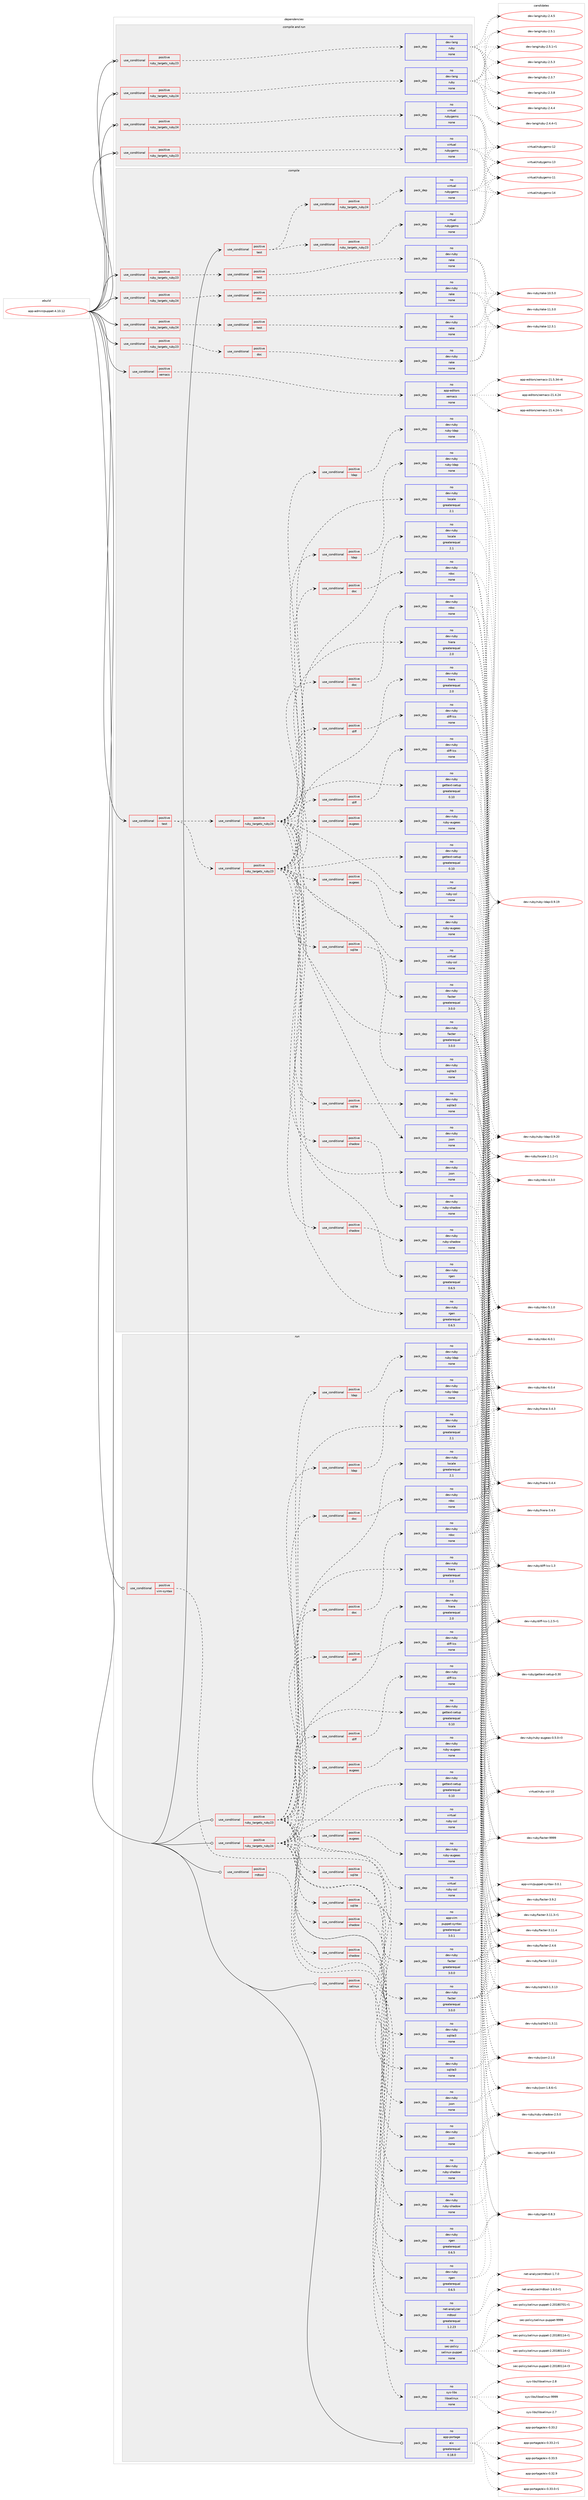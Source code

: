 digraph prolog {

# *************
# Graph options
# *************

newrank=true;
concentrate=true;
compound=true;
graph [rankdir=LR,fontname=Helvetica,fontsize=10,ranksep=1.5];#, ranksep=2.5, nodesep=0.2];
edge  [arrowhead=vee];
node  [fontname=Helvetica,fontsize=10];

# **********
# The ebuild
# **********

subgraph cluster_leftcol {
color=gray;
rank=same;
label=<<i>ebuild</i>>;
id [label="app-admin/puppet-4.10.12", color=red, width=4, href="../app-admin/puppet-4.10.12.svg"];
}

# ****************
# The dependencies
# ****************

subgraph cluster_midcol {
color=gray;
label=<<i>dependencies</i>>;
subgraph cluster_compile {
fillcolor="#eeeeee";
style=filled;
label=<<i>compile</i>>;
subgraph cond355 {
dependency1811 [label=<<TABLE BORDER="0" CELLBORDER="1" CELLSPACING="0" CELLPADDING="4"><TR><TD ROWSPAN="3" CELLPADDING="10">use_conditional</TD></TR><TR><TD>positive</TD></TR><TR><TD>ruby_targets_ruby23</TD></TR></TABLE>>, shape=none, color=red];
subgraph cond356 {
dependency1812 [label=<<TABLE BORDER="0" CELLBORDER="1" CELLSPACING="0" CELLPADDING="4"><TR><TD ROWSPAN="3" CELLPADDING="10">use_conditional</TD></TR><TR><TD>positive</TD></TR><TR><TD>doc</TD></TR></TABLE>>, shape=none, color=red];
subgraph pack1384 {
dependency1813 [label=<<TABLE BORDER="0" CELLBORDER="1" CELLSPACING="0" CELLPADDING="4" WIDTH="220"><TR><TD ROWSPAN="6" CELLPADDING="30">pack_dep</TD></TR><TR><TD WIDTH="110">no</TD></TR><TR><TD>dev-ruby</TD></TR><TR><TD>rake</TD></TR><TR><TD>none</TD></TR><TR><TD></TD></TR></TABLE>>, shape=none, color=blue];
}
dependency1812:e -> dependency1813:w [weight=20,style="dashed",arrowhead="vee"];
}
dependency1811:e -> dependency1812:w [weight=20,style="dashed",arrowhead="vee"];
}
id:e -> dependency1811:w [weight=20,style="solid",arrowhead="vee"];
subgraph cond357 {
dependency1814 [label=<<TABLE BORDER="0" CELLBORDER="1" CELLSPACING="0" CELLPADDING="4"><TR><TD ROWSPAN="3" CELLPADDING="10">use_conditional</TD></TR><TR><TD>positive</TD></TR><TR><TD>ruby_targets_ruby23</TD></TR></TABLE>>, shape=none, color=red];
subgraph cond358 {
dependency1815 [label=<<TABLE BORDER="0" CELLBORDER="1" CELLSPACING="0" CELLPADDING="4"><TR><TD ROWSPAN="3" CELLPADDING="10">use_conditional</TD></TR><TR><TD>positive</TD></TR><TR><TD>test</TD></TR></TABLE>>, shape=none, color=red];
subgraph pack1385 {
dependency1816 [label=<<TABLE BORDER="0" CELLBORDER="1" CELLSPACING="0" CELLPADDING="4" WIDTH="220"><TR><TD ROWSPAN="6" CELLPADDING="30">pack_dep</TD></TR><TR><TD WIDTH="110">no</TD></TR><TR><TD>dev-ruby</TD></TR><TR><TD>rake</TD></TR><TR><TD>none</TD></TR><TR><TD></TD></TR></TABLE>>, shape=none, color=blue];
}
dependency1815:e -> dependency1816:w [weight=20,style="dashed",arrowhead="vee"];
}
dependency1814:e -> dependency1815:w [weight=20,style="dashed",arrowhead="vee"];
}
id:e -> dependency1814:w [weight=20,style="solid",arrowhead="vee"];
subgraph cond359 {
dependency1817 [label=<<TABLE BORDER="0" CELLBORDER="1" CELLSPACING="0" CELLPADDING="4"><TR><TD ROWSPAN="3" CELLPADDING="10">use_conditional</TD></TR><TR><TD>positive</TD></TR><TR><TD>ruby_targets_ruby24</TD></TR></TABLE>>, shape=none, color=red];
subgraph cond360 {
dependency1818 [label=<<TABLE BORDER="0" CELLBORDER="1" CELLSPACING="0" CELLPADDING="4"><TR><TD ROWSPAN="3" CELLPADDING="10">use_conditional</TD></TR><TR><TD>positive</TD></TR><TR><TD>doc</TD></TR></TABLE>>, shape=none, color=red];
subgraph pack1386 {
dependency1819 [label=<<TABLE BORDER="0" CELLBORDER="1" CELLSPACING="0" CELLPADDING="4" WIDTH="220"><TR><TD ROWSPAN="6" CELLPADDING="30">pack_dep</TD></TR><TR><TD WIDTH="110">no</TD></TR><TR><TD>dev-ruby</TD></TR><TR><TD>rake</TD></TR><TR><TD>none</TD></TR><TR><TD></TD></TR></TABLE>>, shape=none, color=blue];
}
dependency1818:e -> dependency1819:w [weight=20,style="dashed",arrowhead="vee"];
}
dependency1817:e -> dependency1818:w [weight=20,style="dashed",arrowhead="vee"];
}
id:e -> dependency1817:w [weight=20,style="solid",arrowhead="vee"];
subgraph cond361 {
dependency1820 [label=<<TABLE BORDER="0" CELLBORDER="1" CELLSPACING="0" CELLPADDING="4"><TR><TD ROWSPAN="3" CELLPADDING="10">use_conditional</TD></TR><TR><TD>positive</TD></TR><TR><TD>ruby_targets_ruby24</TD></TR></TABLE>>, shape=none, color=red];
subgraph cond362 {
dependency1821 [label=<<TABLE BORDER="0" CELLBORDER="1" CELLSPACING="0" CELLPADDING="4"><TR><TD ROWSPAN="3" CELLPADDING="10">use_conditional</TD></TR><TR><TD>positive</TD></TR><TR><TD>test</TD></TR></TABLE>>, shape=none, color=red];
subgraph pack1387 {
dependency1822 [label=<<TABLE BORDER="0" CELLBORDER="1" CELLSPACING="0" CELLPADDING="4" WIDTH="220"><TR><TD ROWSPAN="6" CELLPADDING="30">pack_dep</TD></TR><TR><TD WIDTH="110">no</TD></TR><TR><TD>dev-ruby</TD></TR><TR><TD>rake</TD></TR><TR><TD>none</TD></TR><TR><TD></TD></TR></TABLE>>, shape=none, color=blue];
}
dependency1821:e -> dependency1822:w [weight=20,style="dashed",arrowhead="vee"];
}
dependency1820:e -> dependency1821:w [weight=20,style="dashed",arrowhead="vee"];
}
id:e -> dependency1820:w [weight=20,style="solid",arrowhead="vee"];
subgraph cond363 {
dependency1823 [label=<<TABLE BORDER="0" CELLBORDER="1" CELLSPACING="0" CELLPADDING="4"><TR><TD ROWSPAN="3" CELLPADDING="10">use_conditional</TD></TR><TR><TD>positive</TD></TR><TR><TD>test</TD></TR></TABLE>>, shape=none, color=red];
subgraph cond364 {
dependency1824 [label=<<TABLE BORDER="0" CELLBORDER="1" CELLSPACING="0" CELLPADDING="4"><TR><TD ROWSPAN="3" CELLPADDING="10">use_conditional</TD></TR><TR><TD>positive</TD></TR><TR><TD>ruby_targets_ruby23</TD></TR></TABLE>>, shape=none, color=red];
subgraph pack1388 {
dependency1825 [label=<<TABLE BORDER="0" CELLBORDER="1" CELLSPACING="0" CELLPADDING="4" WIDTH="220"><TR><TD ROWSPAN="6" CELLPADDING="30">pack_dep</TD></TR><TR><TD WIDTH="110">no</TD></TR><TR><TD>dev-ruby</TD></TR><TR><TD>gettext-setup</TD></TR><TR><TD>greaterequal</TD></TR><TR><TD>0.10</TD></TR></TABLE>>, shape=none, color=blue];
}
dependency1824:e -> dependency1825:w [weight=20,style="dashed",arrowhead="vee"];
subgraph pack1389 {
dependency1826 [label=<<TABLE BORDER="0" CELLBORDER="1" CELLSPACING="0" CELLPADDING="4" WIDTH="220"><TR><TD ROWSPAN="6" CELLPADDING="30">pack_dep</TD></TR><TR><TD WIDTH="110">no</TD></TR><TR><TD>dev-ruby</TD></TR><TR><TD>hiera</TD></TR><TR><TD>greaterequal</TD></TR><TR><TD>2.0</TD></TR></TABLE>>, shape=none, color=blue];
}
dependency1824:e -> dependency1826:w [weight=20,style="dashed",arrowhead="vee"];
subgraph pack1390 {
dependency1827 [label=<<TABLE BORDER="0" CELLBORDER="1" CELLSPACING="0" CELLPADDING="4" WIDTH="220"><TR><TD ROWSPAN="6" CELLPADDING="30">pack_dep</TD></TR><TR><TD WIDTH="110">no</TD></TR><TR><TD>dev-ruby</TD></TR><TR><TD>locale</TD></TR><TR><TD>greaterequal</TD></TR><TR><TD>2.1</TD></TR></TABLE>>, shape=none, color=blue];
}
dependency1824:e -> dependency1827:w [weight=20,style="dashed",arrowhead="vee"];
subgraph pack1391 {
dependency1828 [label=<<TABLE BORDER="0" CELLBORDER="1" CELLSPACING="0" CELLPADDING="4" WIDTH="220"><TR><TD ROWSPAN="6" CELLPADDING="30">pack_dep</TD></TR><TR><TD WIDTH="110">no</TD></TR><TR><TD>dev-ruby</TD></TR><TR><TD>rgen</TD></TR><TR><TD>greaterequal</TD></TR><TR><TD>0.6.5</TD></TR></TABLE>>, shape=none, color=blue];
}
dependency1824:e -> dependency1828:w [weight=20,style="dashed",arrowhead="vee"];
subgraph pack1392 {
dependency1829 [label=<<TABLE BORDER="0" CELLBORDER="1" CELLSPACING="0" CELLPADDING="4" WIDTH="220"><TR><TD ROWSPAN="6" CELLPADDING="30">pack_dep</TD></TR><TR><TD WIDTH="110">no</TD></TR><TR><TD>dev-ruby</TD></TR><TR><TD>json</TD></TR><TR><TD>none</TD></TR><TR><TD></TD></TR></TABLE>>, shape=none, color=blue];
}
dependency1824:e -> dependency1829:w [weight=20,style="dashed",arrowhead="vee"];
subgraph pack1393 {
dependency1830 [label=<<TABLE BORDER="0" CELLBORDER="1" CELLSPACING="0" CELLPADDING="4" WIDTH="220"><TR><TD ROWSPAN="6" CELLPADDING="30">pack_dep</TD></TR><TR><TD WIDTH="110">no</TD></TR><TR><TD>dev-ruby</TD></TR><TR><TD>facter</TD></TR><TR><TD>greaterequal</TD></TR><TR><TD>3.0.0</TD></TR></TABLE>>, shape=none, color=blue];
}
dependency1824:e -> dependency1830:w [weight=20,style="dashed",arrowhead="vee"];
subgraph cond365 {
dependency1831 [label=<<TABLE BORDER="0" CELLBORDER="1" CELLSPACING="0" CELLPADDING="4"><TR><TD ROWSPAN="3" CELLPADDING="10">use_conditional</TD></TR><TR><TD>positive</TD></TR><TR><TD>augeas</TD></TR></TABLE>>, shape=none, color=red];
subgraph pack1394 {
dependency1832 [label=<<TABLE BORDER="0" CELLBORDER="1" CELLSPACING="0" CELLPADDING="4" WIDTH="220"><TR><TD ROWSPAN="6" CELLPADDING="30">pack_dep</TD></TR><TR><TD WIDTH="110">no</TD></TR><TR><TD>dev-ruby</TD></TR><TR><TD>ruby-augeas</TD></TR><TR><TD>none</TD></TR><TR><TD></TD></TR></TABLE>>, shape=none, color=blue];
}
dependency1831:e -> dependency1832:w [weight=20,style="dashed",arrowhead="vee"];
}
dependency1824:e -> dependency1831:w [weight=20,style="dashed",arrowhead="vee"];
subgraph cond366 {
dependency1833 [label=<<TABLE BORDER="0" CELLBORDER="1" CELLSPACING="0" CELLPADDING="4"><TR><TD ROWSPAN="3" CELLPADDING="10">use_conditional</TD></TR><TR><TD>positive</TD></TR><TR><TD>diff</TD></TR></TABLE>>, shape=none, color=red];
subgraph pack1395 {
dependency1834 [label=<<TABLE BORDER="0" CELLBORDER="1" CELLSPACING="0" CELLPADDING="4" WIDTH="220"><TR><TD ROWSPAN="6" CELLPADDING="30">pack_dep</TD></TR><TR><TD WIDTH="110">no</TD></TR><TR><TD>dev-ruby</TD></TR><TR><TD>diff-lcs</TD></TR><TR><TD>none</TD></TR><TR><TD></TD></TR></TABLE>>, shape=none, color=blue];
}
dependency1833:e -> dependency1834:w [weight=20,style="dashed",arrowhead="vee"];
}
dependency1824:e -> dependency1833:w [weight=20,style="dashed",arrowhead="vee"];
subgraph cond367 {
dependency1835 [label=<<TABLE BORDER="0" CELLBORDER="1" CELLSPACING="0" CELLPADDING="4"><TR><TD ROWSPAN="3" CELLPADDING="10">use_conditional</TD></TR><TR><TD>positive</TD></TR><TR><TD>doc</TD></TR></TABLE>>, shape=none, color=red];
subgraph pack1396 {
dependency1836 [label=<<TABLE BORDER="0" CELLBORDER="1" CELLSPACING="0" CELLPADDING="4" WIDTH="220"><TR><TD ROWSPAN="6" CELLPADDING="30">pack_dep</TD></TR><TR><TD WIDTH="110">no</TD></TR><TR><TD>dev-ruby</TD></TR><TR><TD>rdoc</TD></TR><TR><TD>none</TD></TR><TR><TD></TD></TR></TABLE>>, shape=none, color=blue];
}
dependency1835:e -> dependency1836:w [weight=20,style="dashed",arrowhead="vee"];
}
dependency1824:e -> dependency1835:w [weight=20,style="dashed",arrowhead="vee"];
subgraph cond368 {
dependency1837 [label=<<TABLE BORDER="0" CELLBORDER="1" CELLSPACING="0" CELLPADDING="4"><TR><TD ROWSPAN="3" CELLPADDING="10">use_conditional</TD></TR><TR><TD>positive</TD></TR><TR><TD>ldap</TD></TR></TABLE>>, shape=none, color=red];
subgraph pack1397 {
dependency1838 [label=<<TABLE BORDER="0" CELLBORDER="1" CELLSPACING="0" CELLPADDING="4" WIDTH="220"><TR><TD ROWSPAN="6" CELLPADDING="30">pack_dep</TD></TR><TR><TD WIDTH="110">no</TD></TR><TR><TD>dev-ruby</TD></TR><TR><TD>ruby-ldap</TD></TR><TR><TD>none</TD></TR><TR><TD></TD></TR></TABLE>>, shape=none, color=blue];
}
dependency1837:e -> dependency1838:w [weight=20,style="dashed",arrowhead="vee"];
}
dependency1824:e -> dependency1837:w [weight=20,style="dashed",arrowhead="vee"];
subgraph cond369 {
dependency1839 [label=<<TABLE BORDER="0" CELLBORDER="1" CELLSPACING="0" CELLPADDING="4"><TR><TD ROWSPAN="3" CELLPADDING="10">use_conditional</TD></TR><TR><TD>positive</TD></TR><TR><TD>shadow</TD></TR></TABLE>>, shape=none, color=red];
subgraph pack1398 {
dependency1840 [label=<<TABLE BORDER="0" CELLBORDER="1" CELLSPACING="0" CELLPADDING="4" WIDTH="220"><TR><TD ROWSPAN="6" CELLPADDING="30">pack_dep</TD></TR><TR><TD WIDTH="110">no</TD></TR><TR><TD>dev-ruby</TD></TR><TR><TD>ruby-shadow</TD></TR><TR><TD>none</TD></TR><TR><TD></TD></TR></TABLE>>, shape=none, color=blue];
}
dependency1839:e -> dependency1840:w [weight=20,style="dashed",arrowhead="vee"];
}
dependency1824:e -> dependency1839:w [weight=20,style="dashed",arrowhead="vee"];
subgraph cond370 {
dependency1841 [label=<<TABLE BORDER="0" CELLBORDER="1" CELLSPACING="0" CELLPADDING="4"><TR><TD ROWSPAN="3" CELLPADDING="10">use_conditional</TD></TR><TR><TD>positive</TD></TR><TR><TD>sqlite</TD></TR></TABLE>>, shape=none, color=red];
subgraph pack1399 {
dependency1842 [label=<<TABLE BORDER="0" CELLBORDER="1" CELLSPACING="0" CELLPADDING="4" WIDTH="220"><TR><TD ROWSPAN="6" CELLPADDING="30">pack_dep</TD></TR><TR><TD WIDTH="110">no</TD></TR><TR><TD>dev-ruby</TD></TR><TR><TD>sqlite3</TD></TR><TR><TD>none</TD></TR><TR><TD></TD></TR></TABLE>>, shape=none, color=blue];
}
dependency1841:e -> dependency1842:w [weight=20,style="dashed",arrowhead="vee"];
}
dependency1824:e -> dependency1841:w [weight=20,style="dashed",arrowhead="vee"];
subgraph pack1400 {
dependency1843 [label=<<TABLE BORDER="0" CELLBORDER="1" CELLSPACING="0" CELLPADDING="4" WIDTH="220"><TR><TD ROWSPAN="6" CELLPADDING="30">pack_dep</TD></TR><TR><TD WIDTH="110">no</TD></TR><TR><TD>virtual</TD></TR><TR><TD>ruby-ssl</TD></TR><TR><TD>none</TD></TR><TR><TD></TD></TR></TABLE>>, shape=none, color=blue];
}
dependency1824:e -> dependency1843:w [weight=20,style="dashed",arrowhead="vee"];
}
dependency1823:e -> dependency1824:w [weight=20,style="dashed",arrowhead="vee"];
subgraph cond371 {
dependency1844 [label=<<TABLE BORDER="0" CELLBORDER="1" CELLSPACING="0" CELLPADDING="4"><TR><TD ROWSPAN="3" CELLPADDING="10">use_conditional</TD></TR><TR><TD>positive</TD></TR><TR><TD>ruby_targets_ruby24</TD></TR></TABLE>>, shape=none, color=red];
subgraph pack1401 {
dependency1845 [label=<<TABLE BORDER="0" CELLBORDER="1" CELLSPACING="0" CELLPADDING="4" WIDTH="220"><TR><TD ROWSPAN="6" CELLPADDING="30">pack_dep</TD></TR><TR><TD WIDTH="110">no</TD></TR><TR><TD>dev-ruby</TD></TR><TR><TD>gettext-setup</TD></TR><TR><TD>greaterequal</TD></TR><TR><TD>0.10</TD></TR></TABLE>>, shape=none, color=blue];
}
dependency1844:e -> dependency1845:w [weight=20,style="dashed",arrowhead="vee"];
subgraph pack1402 {
dependency1846 [label=<<TABLE BORDER="0" CELLBORDER="1" CELLSPACING="0" CELLPADDING="4" WIDTH="220"><TR><TD ROWSPAN="6" CELLPADDING="30">pack_dep</TD></TR><TR><TD WIDTH="110">no</TD></TR><TR><TD>dev-ruby</TD></TR><TR><TD>hiera</TD></TR><TR><TD>greaterequal</TD></TR><TR><TD>2.0</TD></TR></TABLE>>, shape=none, color=blue];
}
dependency1844:e -> dependency1846:w [weight=20,style="dashed",arrowhead="vee"];
subgraph pack1403 {
dependency1847 [label=<<TABLE BORDER="0" CELLBORDER="1" CELLSPACING="0" CELLPADDING="4" WIDTH="220"><TR><TD ROWSPAN="6" CELLPADDING="30">pack_dep</TD></TR><TR><TD WIDTH="110">no</TD></TR><TR><TD>dev-ruby</TD></TR><TR><TD>locale</TD></TR><TR><TD>greaterequal</TD></TR><TR><TD>2.1</TD></TR></TABLE>>, shape=none, color=blue];
}
dependency1844:e -> dependency1847:w [weight=20,style="dashed",arrowhead="vee"];
subgraph pack1404 {
dependency1848 [label=<<TABLE BORDER="0" CELLBORDER="1" CELLSPACING="0" CELLPADDING="4" WIDTH="220"><TR><TD ROWSPAN="6" CELLPADDING="30">pack_dep</TD></TR><TR><TD WIDTH="110">no</TD></TR><TR><TD>dev-ruby</TD></TR><TR><TD>rgen</TD></TR><TR><TD>greaterequal</TD></TR><TR><TD>0.6.5</TD></TR></TABLE>>, shape=none, color=blue];
}
dependency1844:e -> dependency1848:w [weight=20,style="dashed",arrowhead="vee"];
subgraph pack1405 {
dependency1849 [label=<<TABLE BORDER="0" CELLBORDER="1" CELLSPACING="0" CELLPADDING="4" WIDTH="220"><TR><TD ROWSPAN="6" CELLPADDING="30">pack_dep</TD></TR><TR><TD WIDTH="110">no</TD></TR><TR><TD>dev-ruby</TD></TR><TR><TD>json</TD></TR><TR><TD>none</TD></TR><TR><TD></TD></TR></TABLE>>, shape=none, color=blue];
}
dependency1844:e -> dependency1849:w [weight=20,style="dashed",arrowhead="vee"];
subgraph pack1406 {
dependency1850 [label=<<TABLE BORDER="0" CELLBORDER="1" CELLSPACING="0" CELLPADDING="4" WIDTH="220"><TR><TD ROWSPAN="6" CELLPADDING="30">pack_dep</TD></TR><TR><TD WIDTH="110">no</TD></TR><TR><TD>dev-ruby</TD></TR><TR><TD>facter</TD></TR><TR><TD>greaterequal</TD></TR><TR><TD>3.0.0</TD></TR></TABLE>>, shape=none, color=blue];
}
dependency1844:e -> dependency1850:w [weight=20,style="dashed",arrowhead="vee"];
subgraph cond372 {
dependency1851 [label=<<TABLE BORDER="0" CELLBORDER="1" CELLSPACING="0" CELLPADDING="4"><TR><TD ROWSPAN="3" CELLPADDING="10">use_conditional</TD></TR><TR><TD>positive</TD></TR><TR><TD>augeas</TD></TR></TABLE>>, shape=none, color=red];
subgraph pack1407 {
dependency1852 [label=<<TABLE BORDER="0" CELLBORDER="1" CELLSPACING="0" CELLPADDING="4" WIDTH="220"><TR><TD ROWSPAN="6" CELLPADDING="30">pack_dep</TD></TR><TR><TD WIDTH="110">no</TD></TR><TR><TD>dev-ruby</TD></TR><TR><TD>ruby-augeas</TD></TR><TR><TD>none</TD></TR><TR><TD></TD></TR></TABLE>>, shape=none, color=blue];
}
dependency1851:e -> dependency1852:w [weight=20,style="dashed",arrowhead="vee"];
}
dependency1844:e -> dependency1851:w [weight=20,style="dashed",arrowhead="vee"];
subgraph cond373 {
dependency1853 [label=<<TABLE BORDER="0" CELLBORDER="1" CELLSPACING="0" CELLPADDING="4"><TR><TD ROWSPAN="3" CELLPADDING="10">use_conditional</TD></TR><TR><TD>positive</TD></TR><TR><TD>diff</TD></TR></TABLE>>, shape=none, color=red];
subgraph pack1408 {
dependency1854 [label=<<TABLE BORDER="0" CELLBORDER="1" CELLSPACING="0" CELLPADDING="4" WIDTH="220"><TR><TD ROWSPAN="6" CELLPADDING="30">pack_dep</TD></TR><TR><TD WIDTH="110">no</TD></TR><TR><TD>dev-ruby</TD></TR><TR><TD>diff-lcs</TD></TR><TR><TD>none</TD></TR><TR><TD></TD></TR></TABLE>>, shape=none, color=blue];
}
dependency1853:e -> dependency1854:w [weight=20,style="dashed",arrowhead="vee"];
}
dependency1844:e -> dependency1853:w [weight=20,style="dashed",arrowhead="vee"];
subgraph cond374 {
dependency1855 [label=<<TABLE BORDER="0" CELLBORDER="1" CELLSPACING="0" CELLPADDING="4"><TR><TD ROWSPAN="3" CELLPADDING="10">use_conditional</TD></TR><TR><TD>positive</TD></TR><TR><TD>doc</TD></TR></TABLE>>, shape=none, color=red];
subgraph pack1409 {
dependency1856 [label=<<TABLE BORDER="0" CELLBORDER="1" CELLSPACING="0" CELLPADDING="4" WIDTH="220"><TR><TD ROWSPAN="6" CELLPADDING="30">pack_dep</TD></TR><TR><TD WIDTH="110">no</TD></TR><TR><TD>dev-ruby</TD></TR><TR><TD>rdoc</TD></TR><TR><TD>none</TD></TR><TR><TD></TD></TR></TABLE>>, shape=none, color=blue];
}
dependency1855:e -> dependency1856:w [weight=20,style="dashed",arrowhead="vee"];
}
dependency1844:e -> dependency1855:w [weight=20,style="dashed",arrowhead="vee"];
subgraph cond375 {
dependency1857 [label=<<TABLE BORDER="0" CELLBORDER="1" CELLSPACING="0" CELLPADDING="4"><TR><TD ROWSPAN="3" CELLPADDING="10">use_conditional</TD></TR><TR><TD>positive</TD></TR><TR><TD>ldap</TD></TR></TABLE>>, shape=none, color=red];
subgraph pack1410 {
dependency1858 [label=<<TABLE BORDER="0" CELLBORDER="1" CELLSPACING="0" CELLPADDING="4" WIDTH="220"><TR><TD ROWSPAN="6" CELLPADDING="30">pack_dep</TD></TR><TR><TD WIDTH="110">no</TD></TR><TR><TD>dev-ruby</TD></TR><TR><TD>ruby-ldap</TD></TR><TR><TD>none</TD></TR><TR><TD></TD></TR></TABLE>>, shape=none, color=blue];
}
dependency1857:e -> dependency1858:w [weight=20,style="dashed",arrowhead="vee"];
}
dependency1844:e -> dependency1857:w [weight=20,style="dashed",arrowhead="vee"];
subgraph cond376 {
dependency1859 [label=<<TABLE BORDER="0" CELLBORDER="1" CELLSPACING="0" CELLPADDING="4"><TR><TD ROWSPAN="3" CELLPADDING="10">use_conditional</TD></TR><TR><TD>positive</TD></TR><TR><TD>shadow</TD></TR></TABLE>>, shape=none, color=red];
subgraph pack1411 {
dependency1860 [label=<<TABLE BORDER="0" CELLBORDER="1" CELLSPACING="0" CELLPADDING="4" WIDTH="220"><TR><TD ROWSPAN="6" CELLPADDING="30">pack_dep</TD></TR><TR><TD WIDTH="110">no</TD></TR><TR><TD>dev-ruby</TD></TR><TR><TD>ruby-shadow</TD></TR><TR><TD>none</TD></TR><TR><TD></TD></TR></TABLE>>, shape=none, color=blue];
}
dependency1859:e -> dependency1860:w [weight=20,style="dashed",arrowhead="vee"];
}
dependency1844:e -> dependency1859:w [weight=20,style="dashed",arrowhead="vee"];
subgraph cond377 {
dependency1861 [label=<<TABLE BORDER="0" CELLBORDER="1" CELLSPACING="0" CELLPADDING="4"><TR><TD ROWSPAN="3" CELLPADDING="10">use_conditional</TD></TR><TR><TD>positive</TD></TR><TR><TD>sqlite</TD></TR></TABLE>>, shape=none, color=red];
subgraph pack1412 {
dependency1862 [label=<<TABLE BORDER="0" CELLBORDER="1" CELLSPACING="0" CELLPADDING="4" WIDTH="220"><TR><TD ROWSPAN="6" CELLPADDING="30">pack_dep</TD></TR><TR><TD WIDTH="110">no</TD></TR><TR><TD>dev-ruby</TD></TR><TR><TD>sqlite3</TD></TR><TR><TD>none</TD></TR><TR><TD></TD></TR></TABLE>>, shape=none, color=blue];
}
dependency1861:e -> dependency1862:w [weight=20,style="dashed",arrowhead="vee"];
}
dependency1844:e -> dependency1861:w [weight=20,style="dashed",arrowhead="vee"];
subgraph pack1413 {
dependency1863 [label=<<TABLE BORDER="0" CELLBORDER="1" CELLSPACING="0" CELLPADDING="4" WIDTH="220"><TR><TD ROWSPAN="6" CELLPADDING="30">pack_dep</TD></TR><TR><TD WIDTH="110">no</TD></TR><TR><TD>virtual</TD></TR><TR><TD>ruby-ssl</TD></TR><TR><TD>none</TD></TR><TR><TD></TD></TR></TABLE>>, shape=none, color=blue];
}
dependency1844:e -> dependency1863:w [weight=20,style="dashed",arrowhead="vee"];
}
dependency1823:e -> dependency1844:w [weight=20,style="dashed",arrowhead="vee"];
}
id:e -> dependency1823:w [weight=20,style="solid",arrowhead="vee"];
subgraph cond378 {
dependency1864 [label=<<TABLE BORDER="0" CELLBORDER="1" CELLSPACING="0" CELLPADDING="4"><TR><TD ROWSPAN="3" CELLPADDING="10">use_conditional</TD></TR><TR><TD>positive</TD></TR><TR><TD>test</TD></TR></TABLE>>, shape=none, color=red];
subgraph cond379 {
dependency1865 [label=<<TABLE BORDER="0" CELLBORDER="1" CELLSPACING="0" CELLPADDING="4"><TR><TD ROWSPAN="3" CELLPADDING="10">use_conditional</TD></TR><TR><TD>positive</TD></TR><TR><TD>ruby_targets_ruby23</TD></TR></TABLE>>, shape=none, color=red];
subgraph pack1414 {
dependency1866 [label=<<TABLE BORDER="0" CELLBORDER="1" CELLSPACING="0" CELLPADDING="4" WIDTH="220"><TR><TD ROWSPAN="6" CELLPADDING="30">pack_dep</TD></TR><TR><TD WIDTH="110">no</TD></TR><TR><TD>virtual</TD></TR><TR><TD>rubygems</TD></TR><TR><TD>none</TD></TR><TR><TD></TD></TR></TABLE>>, shape=none, color=blue];
}
dependency1865:e -> dependency1866:w [weight=20,style="dashed",arrowhead="vee"];
}
dependency1864:e -> dependency1865:w [weight=20,style="dashed",arrowhead="vee"];
subgraph cond380 {
dependency1867 [label=<<TABLE BORDER="0" CELLBORDER="1" CELLSPACING="0" CELLPADDING="4"><TR><TD ROWSPAN="3" CELLPADDING="10">use_conditional</TD></TR><TR><TD>positive</TD></TR><TR><TD>ruby_targets_ruby24</TD></TR></TABLE>>, shape=none, color=red];
subgraph pack1415 {
dependency1868 [label=<<TABLE BORDER="0" CELLBORDER="1" CELLSPACING="0" CELLPADDING="4" WIDTH="220"><TR><TD ROWSPAN="6" CELLPADDING="30">pack_dep</TD></TR><TR><TD WIDTH="110">no</TD></TR><TR><TD>virtual</TD></TR><TR><TD>rubygems</TD></TR><TR><TD>none</TD></TR><TR><TD></TD></TR></TABLE>>, shape=none, color=blue];
}
dependency1867:e -> dependency1868:w [weight=20,style="dashed",arrowhead="vee"];
}
dependency1864:e -> dependency1867:w [weight=20,style="dashed",arrowhead="vee"];
}
id:e -> dependency1864:w [weight=20,style="solid",arrowhead="vee"];
subgraph cond381 {
dependency1869 [label=<<TABLE BORDER="0" CELLBORDER="1" CELLSPACING="0" CELLPADDING="4"><TR><TD ROWSPAN="3" CELLPADDING="10">use_conditional</TD></TR><TR><TD>positive</TD></TR><TR><TD>xemacs</TD></TR></TABLE>>, shape=none, color=red];
subgraph pack1416 {
dependency1870 [label=<<TABLE BORDER="0" CELLBORDER="1" CELLSPACING="0" CELLPADDING="4" WIDTH="220"><TR><TD ROWSPAN="6" CELLPADDING="30">pack_dep</TD></TR><TR><TD WIDTH="110">no</TD></TR><TR><TD>app-editors</TD></TR><TR><TD>xemacs</TD></TR><TR><TD>none</TD></TR><TR><TD></TD></TR></TABLE>>, shape=none, color=blue];
}
dependency1869:e -> dependency1870:w [weight=20,style="dashed",arrowhead="vee"];
}
id:e -> dependency1869:w [weight=20,style="solid",arrowhead="vee"];
}
subgraph cluster_compileandrun {
fillcolor="#eeeeee";
style=filled;
label=<<i>compile and run</i>>;
subgraph cond382 {
dependency1871 [label=<<TABLE BORDER="0" CELLBORDER="1" CELLSPACING="0" CELLPADDING="4"><TR><TD ROWSPAN="3" CELLPADDING="10">use_conditional</TD></TR><TR><TD>positive</TD></TR><TR><TD>ruby_targets_ruby23</TD></TR></TABLE>>, shape=none, color=red];
subgraph pack1417 {
dependency1872 [label=<<TABLE BORDER="0" CELLBORDER="1" CELLSPACING="0" CELLPADDING="4" WIDTH="220"><TR><TD ROWSPAN="6" CELLPADDING="30">pack_dep</TD></TR><TR><TD WIDTH="110">no</TD></TR><TR><TD>dev-lang</TD></TR><TR><TD>ruby</TD></TR><TR><TD>none</TD></TR><TR><TD></TD></TR></TABLE>>, shape=none, color=blue];
}
dependency1871:e -> dependency1872:w [weight=20,style="dashed",arrowhead="vee"];
}
id:e -> dependency1871:w [weight=20,style="solid",arrowhead="odotvee"];
subgraph cond383 {
dependency1873 [label=<<TABLE BORDER="0" CELLBORDER="1" CELLSPACING="0" CELLPADDING="4"><TR><TD ROWSPAN="3" CELLPADDING="10">use_conditional</TD></TR><TR><TD>positive</TD></TR><TR><TD>ruby_targets_ruby23</TD></TR></TABLE>>, shape=none, color=red];
subgraph pack1418 {
dependency1874 [label=<<TABLE BORDER="0" CELLBORDER="1" CELLSPACING="0" CELLPADDING="4" WIDTH="220"><TR><TD ROWSPAN="6" CELLPADDING="30">pack_dep</TD></TR><TR><TD WIDTH="110">no</TD></TR><TR><TD>virtual</TD></TR><TR><TD>rubygems</TD></TR><TR><TD>none</TD></TR><TR><TD></TD></TR></TABLE>>, shape=none, color=blue];
}
dependency1873:e -> dependency1874:w [weight=20,style="dashed",arrowhead="vee"];
}
id:e -> dependency1873:w [weight=20,style="solid",arrowhead="odotvee"];
subgraph cond384 {
dependency1875 [label=<<TABLE BORDER="0" CELLBORDER="1" CELLSPACING="0" CELLPADDING="4"><TR><TD ROWSPAN="3" CELLPADDING="10">use_conditional</TD></TR><TR><TD>positive</TD></TR><TR><TD>ruby_targets_ruby24</TD></TR></TABLE>>, shape=none, color=red];
subgraph pack1419 {
dependency1876 [label=<<TABLE BORDER="0" CELLBORDER="1" CELLSPACING="0" CELLPADDING="4" WIDTH="220"><TR><TD ROWSPAN="6" CELLPADDING="30">pack_dep</TD></TR><TR><TD WIDTH="110">no</TD></TR><TR><TD>dev-lang</TD></TR><TR><TD>ruby</TD></TR><TR><TD>none</TD></TR><TR><TD></TD></TR></TABLE>>, shape=none, color=blue];
}
dependency1875:e -> dependency1876:w [weight=20,style="dashed",arrowhead="vee"];
}
id:e -> dependency1875:w [weight=20,style="solid",arrowhead="odotvee"];
subgraph cond385 {
dependency1877 [label=<<TABLE BORDER="0" CELLBORDER="1" CELLSPACING="0" CELLPADDING="4"><TR><TD ROWSPAN="3" CELLPADDING="10">use_conditional</TD></TR><TR><TD>positive</TD></TR><TR><TD>ruby_targets_ruby24</TD></TR></TABLE>>, shape=none, color=red];
subgraph pack1420 {
dependency1878 [label=<<TABLE BORDER="0" CELLBORDER="1" CELLSPACING="0" CELLPADDING="4" WIDTH="220"><TR><TD ROWSPAN="6" CELLPADDING="30">pack_dep</TD></TR><TR><TD WIDTH="110">no</TD></TR><TR><TD>virtual</TD></TR><TR><TD>rubygems</TD></TR><TR><TD>none</TD></TR><TR><TD></TD></TR></TABLE>>, shape=none, color=blue];
}
dependency1877:e -> dependency1878:w [weight=20,style="dashed",arrowhead="vee"];
}
id:e -> dependency1877:w [weight=20,style="solid",arrowhead="odotvee"];
}
subgraph cluster_run {
fillcolor="#eeeeee";
style=filled;
label=<<i>run</i>>;
subgraph cond386 {
dependency1879 [label=<<TABLE BORDER="0" CELLBORDER="1" CELLSPACING="0" CELLPADDING="4"><TR><TD ROWSPAN="3" CELLPADDING="10">use_conditional</TD></TR><TR><TD>positive</TD></TR><TR><TD>rrdtool</TD></TR></TABLE>>, shape=none, color=red];
subgraph pack1421 {
dependency1880 [label=<<TABLE BORDER="0" CELLBORDER="1" CELLSPACING="0" CELLPADDING="4" WIDTH="220"><TR><TD ROWSPAN="6" CELLPADDING="30">pack_dep</TD></TR><TR><TD WIDTH="110">no</TD></TR><TR><TD>net-analyzer</TD></TR><TR><TD>rrdtool</TD></TR><TR><TD>greaterequal</TD></TR><TR><TD>1.2.23</TD></TR></TABLE>>, shape=none, color=blue];
}
dependency1879:e -> dependency1880:w [weight=20,style="dashed",arrowhead="vee"];
}
id:e -> dependency1879:w [weight=20,style="solid",arrowhead="odot"];
subgraph cond387 {
dependency1881 [label=<<TABLE BORDER="0" CELLBORDER="1" CELLSPACING="0" CELLPADDING="4"><TR><TD ROWSPAN="3" CELLPADDING="10">use_conditional</TD></TR><TR><TD>positive</TD></TR><TR><TD>ruby_targets_ruby23</TD></TR></TABLE>>, shape=none, color=red];
subgraph pack1422 {
dependency1882 [label=<<TABLE BORDER="0" CELLBORDER="1" CELLSPACING="0" CELLPADDING="4" WIDTH="220"><TR><TD ROWSPAN="6" CELLPADDING="30">pack_dep</TD></TR><TR><TD WIDTH="110">no</TD></TR><TR><TD>dev-ruby</TD></TR><TR><TD>gettext-setup</TD></TR><TR><TD>greaterequal</TD></TR><TR><TD>0.10</TD></TR></TABLE>>, shape=none, color=blue];
}
dependency1881:e -> dependency1882:w [weight=20,style="dashed",arrowhead="vee"];
subgraph pack1423 {
dependency1883 [label=<<TABLE BORDER="0" CELLBORDER="1" CELLSPACING="0" CELLPADDING="4" WIDTH="220"><TR><TD ROWSPAN="6" CELLPADDING="30">pack_dep</TD></TR><TR><TD WIDTH="110">no</TD></TR><TR><TD>dev-ruby</TD></TR><TR><TD>hiera</TD></TR><TR><TD>greaterequal</TD></TR><TR><TD>2.0</TD></TR></TABLE>>, shape=none, color=blue];
}
dependency1881:e -> dependency1883:w [weight=20,style="dashed",arrowhead="vee"];
subgraph pack1424 {
dependency1884 [label=<<TABLE BORDER="0" CELLBORDER="1" CELLSPACING="0" CELLPADDING="4" WIDTH="220"><TR><TD ROWSPAN="6" CELLPADDING="30">pack_dep</TD></TR><TR><TD WIDTH="110">no</TD></TR><TR><TD>dev-ruby</TD></TR><TR><TD>locale</TD></TR><TR><TD>greaterequal</TD></TR><TR><TD>2.1</TD></TR></TABLE>>, shape=none, color=blue];
}
dependency1881:e -> dependency1884:w [weight=20,style="dashed",arrowhead="vee"];
subgraph pack1425 {
dependency1885 [label=<<TABLE BORDER="0" CELLBORDER="1" CELLSPACING="0" CELLPADDING="4" WIDTH="220"><TR><TD ROWSPAN="6" CELLPADDING="30">pack_dep</TD></TR><TR><TD WIDTH="110">no</TD></TR><TR><TD>dev-ruby</TD></TR><TR><TD>rgen</TD></TR><TR><TD>greaterequal</TD></TR><TR><TD>0.6.5</TD></TR></TABLE>>, shape=none, color=blue];
}
dependency1881:e -> dependency1885:w [weight=20,style="dashed",arrowhead="vee"];
subgraph pack1426 {
dependency1886 [label=<<TABLE BORDER="0" CELLBORDER="1" CELLSPACING="0" CELLPADDING="4" WIDTH="220"><TR><TD ROWSPAN="6" CELLPADDING="30">pack_dep</TD></TR><TR><TD WIDTH="110">no</TD></TR><TR><TD>dev-ruby</TD></TR><TR><TD>json</TD></TR><TR><TD>none</TD></TR><TR><TD></TD></TR></TABLE>>, shape=none, color=blue];
}
dependency1881:e -> dependency1886:w [weight=20,style="dashed",arrowhead="vee"];
subgraph pack1427 {
dependency1887 [label=<<TABLE BORDER="0" CELLBORDER="1" CELLSPACING="0" CELLPADDING="4" WIDTH="220"><TR><TD ROWSPAN="6" CELLPADDING="30">pack_dep</TD></TR><TR><TD WIDTH="110">no</TD></TR><TR><TD>dev-ruby</TD></TR><TR><TD>facter</TD></TR><TR><TD>greaterequal</TD></TR><TR><TD>3.0.0</TD></TR></TABLE>>, shape=none, color=blue];
}
dependency1881:e -> dependency1887:w [weight=20,style="dashed",arrowhead="vee"];
subgraph cond388 {
dependency1888 [label=<<TABLE BORDER="0" CELLBORDER="1" CELLSPACING="0" CELLPADDING="4"><TR><TD ROWSPAN="3" CELLPADDING="10">use_conditional</TD></TR><TR><TD>positive</TD></TR><TR><TD>augeas</TD></TR></TABLE>>, shape=none, color=red];
subgraph pack1428 {
dependency1889 [label=<<TABLE BORDER="0" CELLBORDER="1" CELLSPACING="0" CELLPADDING="4" WIDTH="220"><TR><TD ROWSPAN="6" CELLPADDING="30">pack_dep</TD></TR><TR><TD WIDTH="110">no</TD></TR><TR><TD>dev-ruby</TD></TR><TR><TD>ruby-augeas</TD></TR><TR><TD>none</TD></TR><TR><TD></TD></TR></TABLE>>, shape=none, color=blue];
}
dependency1888:e -> dependency1889:w [weight=20,style="dashed",arrowhead="vee"];
}
dependency1881:e -> dependency1888:w [weight=20,style="dashed",arrowhead="vee"];
subgraph cond389 {
dependency1890 [label=<<TABLE BORDER="0" CELLBORDER="1" CELLSPACING="0" CELLPADDING="4"><TR><TD ROWSPAN="3" CELLPADDING="10">use_conditional</TD></TR><TR><TD>positive</TD></TR><TR><TD>diff</TD></TR></TABLE>>, shape=none, color=red];
subgraph pack1429 {
dependency1891 [label=<<TABLE BORDER="0" CELLBORDER="1" CELLSPACING="0" CELLPADDING="4" WIDTH="220"><TR><TD ROWSPAN="6" CELLPADDING="30">pack_dep</TD></TR><TR><TD WIDTH="110">no</TD></TR><TR><TD>dev-ruby</TD></TR><TR><TD>diff-lcs</TD></TR><TR><TD>none</TD></TR><TR><TD></TD></TR></TABLE>>, shape=none, color=blue];
}
dependency1890:e -> dependency1891:w [weight=20,style="dashed",arrowhead="vee"];
}
dependency1881:e -> dependency1890:w [weight=20,style="dashed",arrowhead="vee"];
subgraph cond390 {
dependency1892 [label=<<TABLE BORDER="0" CELLBORDER="1" CELLSPACING="0" CELLPADDING="4"><TR><TD ROWSPAN="3" CELLPADDING="10">use_conditional</TD></TR><TR><TD>positive</TD></TR><TR><TD>doc</TD></TR></TABLE>>, shape=none, color=red];
subgraph pack1430 {
dependency1893 [label=<<TABLE BORDER="0" CELLBORDER="1" CELLSPACING="0" CELLPADDING="4" WIDTH="220"><TR><TD ROWSPAN="6" CELLPADDING="30">pack_dep</TD></TR><TR><TD WIDTH="110">no</TD></TR><TR><TD>dev-ruby</TD></TR><TR><TD>rdoc</TD></TR><TR><TD>none</TD></TR><TR><TD></TD></TR></TABLE>>, shape=none, color=blue];
}
dependency1892:e -> dependency1893:w [weight=20,style="dashed",arrowhead="vee"];
}
dependency1881:e -> dependency1892:w [weight=20,style="dashed",arrowhead="vee"];
subgraph cond391 {
dependency1894 [label=<<TABLE BORDER="0" CELLBORDER="1" CELLSPACING="0" CELLPADDING="4"><TR><TD ROWSPAN="3" CELLPADDING="10">use_conditional</TD></TR><TR><TD>positive</TD></TR><TR><TD>ldap</TD></TR></TABLE>>, shape=none, color=red];
subgraph pack1431 {
dependency1895 [label=<<TABLE BORDER="0" CELLBORDER="1" CELLSPACING="0" CELLPADDING="4" WIDTH="220"><TR><TD ROWSPAN="6" CELLPADDING="30">pack_dep</TD></TR><TR><TD WIDTH="110">no</TD></TR><TR><TD>dev-ruby</TD></TR><TR><TD>ruby-ldap</TD></TR><TR><TD>none</TD></TR><TR><TD></TD></TR></TABLE>>, shape=none, color=blue];
}
dependency1894:e -> dependency1895:w [weight=20,style="dashed",arrowhead="vee"];
}
dependency1881:e -> dependency1894:w [weight=20,style="dashed",arrowhead="vee"];
subgraph cond392 {
dependency1896 [label=<<TABLE BORDER="0" CELLBORDER="1" CELLSPACING="0" CELLPADDING="4"><TR><TD ROWSPAN="3" CELLPADDING="10">use_conditional</TD></TR><TR><TD>positive</TD></TR><TR><TD>shadow</TD></TR></TABLE>>, shape=none, color=red];
subgraph pack1432 {
dependency1897 [label=<<TABLE BORDER="0" CELLBORDER="1" CELLSPACING="0" CELLPADDING="4" WIDTH="220"><TR><TD ROWSPAN="6" CELLPADDING="30">pack_dep</TD></TR><TR><TD WIDTH="110">no</TD></TR><TR><TD>dev-ruby</TD></TR><TR><TD>ruby-shadow</TD></TR><TR><TD>none</TD></TR><TR><TD></TD></TR></TABLE>>, shape=none, color=blue];
}
dependency1896:e -> dependency1897:w [weight=20,style="dashed",arrowhead="vee"];
}
dependency1881:e -> dependency1896:w [weight=20,style="dashed",arrowhead="vee"];
subgraph cond393 {
dependency1898 [label=<<TABLE BORDER="0" CELLBORDER="1" CELLSPACING="0" CELLPADDING="4"><TR><TD ROWSPAN="3" CELLPADDING="10">use_conditional</TD></TR><TR><TD>positive</TD></TR><TR><TD>sqlite</TD></TR></TABLE>>, shape=none, color=red];
subgraph pack1433 {
dependency1899 [label=<<TABLE BORDER="0" CELLBORDER="1" CELLSPACING="0" CELLPADDING="4" WIDTH="220"><TR><TD ROWSPAN="6" CELLPADDING="30">pack_dep</TD></TR><TR><TD WIDTH="110">no</TD></TR><TR><TD>dev-ruby</TD></TR><TR><TD>sqlite3</TD></TR><TR><TD>none</TD></TR><TR><TD></TD></TR></TABLE>>, shape=none, color=blue];
}
dependency1898:e -> dependency1899:w [weight=20,style="dashed",arrowhead="vee"];
}
dependency1881:e -> dependency1898:w [weight=20,style="dashed",arrowhead="vee"];
subgraph pack1434 {
dependency1900 [label=<<TABLE BORDER="0" CELLBORDER="1" CELLSPACING="0" CELLPADDING="4" WIDTH="220"><TR><TD ROWSPAN="6" CELLPADDING="30">pack_dep</TD></TR><TR><TD WIDTH="110">no</TD></TR><TR><TD>virtual</TD></TR><TR><TD>ruby-ssl</TD></TR><TR><TD>none</TD></TR><TR><TD></TD></TR></TABLE>>, shape=none, color=blue];
}
dependency1881:e -> dependency1900:w [weight=20,style="dashed",arrowhead="vee"];
}
id:e -> dependency1881:w [weight=20,style="solid",arrowhead="odot"];
subgraph cond394 {
dependency1901 [label=<<TABLE BORDER="0" CELLBORDER="1" CELLSPACING="0" CELLPADDING="4"><TR><TD ROWSPAN="3" CELLPADDING="10">use_conditional</TD></TR><TR><TD>positive</TD></TR><TR><TD>ruby_targets_ruby24</TD></TR></TABLE>>, shape=none, color=red];
subgraph pack1435 {
dependency1902 [label=<<TABLE BORDER="0" CELLBORDER="1" CELLSPACING="0" CELLPADDING="4" WIDTH="220"><TR><TD ROWSPAN="6" CELLPADDING="30">pack_dep</TD></TR><TR><TD WIDTH="110">no</TD></TR><TR><TD>dev-ruby</TD></TR><TR><TD>gettext-setup</TD></TR><TR><TD>greaterequal</TD></TR><TR><TD>0.10</TD></TR></TABLE>>, shape=none, color=blue];
}
dependency1901:e -> dependency1902:w [weight=20,style="dashed",arrowhead="vee"];
subgraph pack1436 {
dependency1903 [label=<<TABLE BORDER="0" CELLBORDER="1" CELLSPACING="0" CELLPADDING="4" WIDTH="220"><TR><TD ROWSPAN="6" CELLPADDING="30">pack_dep</TD></TR><TR><TD WIDTH="110">no</TD></TR><TR><TD>dev-ruby</TD></TR><TR><TD>hiera</TD></TR><TR><TD>greaterequal</TD></TR><TR><TD>2.0</TD></TR></TABLE>>, shape=none, color=blue];
}
dependency1901:e -> dependency1903:w [weight=20,style="dashed",arrowhead="vee"];
subgraph pack1437 {
dependency1904 [label=<<TABLE BORDER="0" CELLBORDER="1" CELLSPACING="0" CELLPADDING="4" WIDTH="220"><TR><TD ROWSPAN="6" CELLPADDING="30">pack_dep</TD></TR><TR><TD WIDTH="110">no</TD></TR><TR><TD>dev-ruby</TD></TR><TR><TD>locale</TD></TR><TR><TD>greaterequal</TD></TR><TR><TD>2.1</TD></TR></TABLE>>, shape=none, color=blue];
}
dependency1901:e -> dependency1904:w [weight=20,style="dashed",arrowhead="vee"];
subgraph pack1438 {
dependency1905 [label=<<TABLE BORDER="0" CELLBORDER="1" CELLSPACING="0" CELLPADDING="4" WIDTH="220"><TR><TD ROWSPAN="6" CELLPADDING="30">pack_dep</TD></TR><TR><TD WIDTH="110">no</TD></TR><TR><TD>dev-ruby</TD></TR><TR><TD>rgen</TD></TR><TR><TD>greaterequal</TD></TR><TR><TD>0.6.5</TD></TR></TABLE>>, shape=none, color=blue];
}
dependency1901:e -> dependency1905:w [weight=20,style="dashed",arrowhead="vee"];
subgraph pack1439 {
dependency1906 [label=<<TABLE BORDER="0" CELLBORDER="1" CELLSPACING="0" CELLPADDING="4" WIDTH="220"><TR><TD ROWSPAN="6" CELLPADDING="30">pack_dep</TD></TR><TR><TD WIDTH="110">no</TD></TR><TR><TD>dev-ruby</TD></TR><TR><TD>json</TD></TR><TR><TD>none</TD></TR><TR><TD></TD></TR></TABLE>>, shape=none, color=blue];
}
dependency1901:e -> dependency1906:w [weight=20,style="dashed",arrowhead="vee"];
subgraph pack1440 {
dependency1907 [label=<<TABLE BORDER="0" CELLBORDER="1" CELLSPACING="0" CELLPADDING="4" WIDTH="220"><TR><TD ROWSPAN="6" CELLPADDING="30">pack_dep</TD></TR><TR><TD WIDTH="110">no</TD></TR><TR><TD>dev-ruby</TD></TR><TR><TD>facter</TD></TR><TR><TD>greaterequal</TD></TR><TR><TD>3.0.0</TD></TR></TABLE>>, shape=none, color=blue];
}
dependency1901:e -> dependency1907:w [weight=20,style="dashed",arrowhead="vee"];
subgraph cond395 {
dependency1908 [label=<<TABLE BORDER="0" CELLBORDER="1" CELLSPACING="0" CELLPADDING="4"><TR><TD ROWSPAN="3" CELLPADDING="10">use_conditional</TD></TR><TR><TD>positive</TD></TR><TR><TD>augeas</TD></TR></TABLE>>, shape=none, color=red];
subgraph pack1441 {
dependency1909 [label=<<TABLE BORDER="0" CELLBORDER="1" CELLSPACING="0" CELLPADDING="4" WIDTH="220"><TR><TD ROWSPAN="6" CELLPADDING="30">pack_dep</TD></TR><TR><TD WIDTH="110">no</TD></TR><TR><TD>dev-ruby</TD></TR><TR><TD>ruby-augeas</TD></TR><TR><TD>none</TD></TR><TR><TD></TD></TR></TABLE>>, shape=none, color=blue];
}
dependency1908:e -> dependency1909:w [weight=20,style="dashed",arrowhead="vee"];
}
dependency1901:e -> dependency1908:w [weight=20,style="dashed",arrowhead="vee"];
subgraph cond396 {
dependency1910 [label=<<TABLE BORDER="0" CELLBORDER="1" CELLSPACING="0" CELLPADDING="4"><TR><TD ROWSPAN="3" CELLPADDING="10">use_conditional</TD></TR><TR><TD>positive</TD></TR><TR><TD>diff</TD></TR></TABLE>>, shape=none, color=red];
subgraph pack1442 {
dependency1911 [label=<<TABLE BORDER="0" CELLBORDER="1" CELLSPACING="0" CELLPADDING="4" WIDTH="220"><TR><TD ROWSPAN="6" CELLPADDING="30">pack_dep</TD></TR><TR><TD WIDTH="110">no</TD></TR><TR><TD>dev-ruby</TD></TR><TR><TD>diff-lcs</TD></TR><TR><TD>none</TD></TR><TR><TD></TD></TR></TABLE>>, shape=none, color=blue];
}
dependency1910:e -> dependency1911:w [weight=20,style="dashed",arrowhead="vee"];
}
dependency1901:e -> dependency1910:w [weight=20,style="dashed",arrowhead="vee"];
subgraph cond397 {
dependency1912 [label=<<TABLE BORDER="0" CELLBORDER="1" CELLSPACING="0" CELLPADDING="4"><TR><TD ROWSPAN="3" CELLPADDING="10">use_conditional</TD></TR><TR><TD>positive</TD></TR><TR><TD>doc</TD></TR></TABLE>>, shape=none, color=red];
subgraph pack1443 {
dependency1913 [label=<<TABLE BORDER="0" CELLBORDER="1" CELLSPACING="0" CELLPADDING="4" WIDTH="220"><TR><TD ROWSPAN="6" CELLPADDING="30">pack_dep</TD></TR><TR><TD WIDTH="110">no</TD></TR><TR><TD>dev-ruby</TD></TR><TR><TD>rdoc</TD></TR><TR><TD>none</TD></TR><TR><TD></TD></TR></TABLE>>, shape=none, color=blue];
}
dependency1912:e -> dependency1913:w [weight=20,style="dashed",arrowhead="vee"];
}
dependency1901:e -> dependency1912:w [weight=20,style="dashed",arrowhead="vee"];
subgraph cond398 {
dependency1914 [label=<<TABLE BORDER="0" CELLBORDER="1" CELLSPACING="0" CELLPADDING="4"><TR><TD ROWSPAN="3" CELLPADDING="10">use_conditional</TD></TR><TR><TD>positive</TD></TR><TR><TD>ldap</TD></TR></TABLE>>, shape=none, color=red];
subgraph pack1444 {
dependency1915 [label=<<TABLE BORDER="0" CELLBORDER="1" CELLSPACING="0" CELLPADDING="4" WIDTH="220"><TR><TD ROWSPAN="6" CELLPADDING="30">pack_dep</TD></TR><TR><TD WIDTH="110">no</TD></TR><TR><TD>dev-ruby</TD></TR><TR><TD>ruby-ldap</TD></TR><TR><TD>none</TD></TR><TR><TD></TD></TR></TABLE>>, shape=none, color=blue];
}
dependency1914:e -> dependency1915:w [weight=20,style="dashed",arrowhead="vee"];
}
dependency1901:e -> dependency1914:w [weight=20,style="dashed",arrowhead="vee"];
subgraph cond399 {
dependency1916 [label=<<TABLE BORDER="0" CELLBORDER="1" CELLSPACING="0" CELLPADDING="4"><TR><TD ROWSPAN="3" CELLPADDING="10">use_conditional</TD></TR><TR><TD>positive</TD></TR><TR><TD>shadow</TD></TR></TABLE>>, shape=none, color=red];
subgraph pack1445 {
dependency1917 [label=<<TABLE BORDER="0" CELLBORDER="1" CELLSPACING="0" CELLPADDING="4" WIDTH="220"><TR><TD ROWSPAN="6" CELLPADDING="30">pack_dep</TD></TR><TR><TD WIDTH="110">no</TD></TR><TR><TD>dev-ruby</TD></TR><TR><TD>ruby-shadow</TD></TR><TR><TD>none</TD></TR><TR><TD></TD></TR></TABLE>>, shape=none, color=blue];
}
dependency1916:e -> dependency1917:w [weight=20,style="dashed",arrowhead="vee"];
}
dependency1901:e -> dependency1916:w [weight=20,style="dashed",arrowhead="vee"];
subgraph cond400 {
dependency1918 [label=<<TABLE BORDER="0" CELLBORDER="1" CELLSPACING="0" CELLPADDING="4"><TR><TD ROWSPAN="3" CELLPADDING="10">use_conditional</TD></TR><TR><TD>positive</TD></TR><TR><TD>sqlite</TD></TR></TABLE>>, shape=none, color=red];
subgraph pack1446 {
dependency1919 [label=<<TABLE BORDER="0" CELLBORDER="1" CELLSPACING="0" CELLPADDING="4" WIDTH="220"><TR><TD ROWSPAN="6" CELLPADDING="30">pack_dep</TD></TR><TR><TD WIDTH="110">no</TD></TR><TR><TD>dev-ruby</TD></TR><TR><TD>sqlite3</TD></TR><TR><TD>none</TD></TR><TR><TD></TD></TR></TABLE>>, shape=none, color=blue];
}
dependency1918:e -> dependency1919:w [weight=20,style="dashed",arrowhead="vee"];
}
dependency1901:e -> dependency1918:w [weight=20,style="dashed",arrowhead="vee"];
subgraph pack1447 {
dependency1920 [label=<<TABLE BORDER="0" CELLBORDER="1" CELLSPACING="0" CELLPADDING="4" WIDTH="220"><TR><TD ROWSPAN="6" CELLPADDING="30">pack_dep</TD></TR><TR><TD WIDTH="110">no</TD></TR><TR><TD>virtual</TD></TR><TR><TD>ruby-ssl</TD></TR><TR><TD>none</TD></TR><TR><TD></TD></TR></TABLE>>, shape=none, color=blue];
}
dependency1901:e -> dependency1920:w [weight=20,style="dashed",arrowhead="vee"];
}
id:e -> dependency1901:w [weight=20,style="solid",arrowhead="odot"];
subgraph cond401 {
dependency1921 [label=<<TABLE BORDER="0" CELLBORDER="1" CELLSPACING="0" CELLPADDING="4"><TR><TD ROWSPAN="3" CELLPADDING="10">use_conditional</TD></TR><TR><TD>positive</TD></TR><TR><TD>selinux</TD></TR></TABLE>>, shape=none, color=red];
subgraph pack1448 {
dependency1922 [label=<<TABLE BORDER="0" CELLBORDER="1" CELLSPACING="0" CELLPADDING="4" WIDTH="220"><TR><TD ROWSPAN="6" CELLPADDING="30">pack_dep</TD></TR><TR><TD WIDTH="110">no</TD></TR><TR><TD>sys-libs</TD></TR><TR><TD>libselinux</TD></TR><TR><TD>none</TD></TR><TR><TD></TD></TR></TABLE>>, shape=none, color=blue];
}
dependency1921:e -> dependency1922:w [weight=20,style="dashed",arrowhead="vee"];
subgraph pack1449 {
dependency1923 [label=<<TABLE BORDER="0" CELLBORDER="1" CELLSPACING="0" CELLPADDING="4" WIDTH="220"><TR><TD ROWSPAN="6" CELLPADDING="30">pack_dep</TD></TR><TR><TD WIDTH="110">no</TD></TR><TR><TD>sec-policy</TD></TR><TR><TD>selinux-puppet</TD></TR><TR><TD>none</TD></TR><TR><TD></TD></TR></TABLE>>, shape=none, color=blue];
}
dependency1921:e -> dependency1923:w [weight=20,style="dashed",arrowhead="vee"];
}
id:e -> dependency1921:w [weight=20,style="solid",arrowhead="odot"];
subgraph cond402 {
dependency1924 [label=<<TABLE BORDER="0" CELLBORDER="1" CELLSPACING="0" CELLPADDING="4"><TR><TD ROWSPAN="3" CELLPADDING="10">use_conditional</TD></TR><TR><TD>positive</TD></TR><TR><TD>vim-syntax</TD></TR></TABLE>>, shape=none, color=red];
subgraph pack1450 {
dependency1925 [label=<<TABLE BORDER="0" CELLBORDER="1" CELLSPACING="0" CELLPADDING="4" WIDTH="220"><TR><TD ROWSPAN="6" CELLPADDING="30">pack_dep</TD></TR><TR><TD WIDTH="110">no</TD></TR><TR><TD>app-vim</TD></TR><TR><TD>puppet-syntax</TD></TR><TR><TD>greaterequal</TD></TR><TR><TD>3.0.1</TD></TR></TABLE>>, shape=none, color=blue];
}
dependency1924:e -> dependency1925:w [weight=20,style="dashed",arrowhead="vee"];
}
id:e -> dependency1924:w [weight=20,style="solid",arrowhead="odot"];
subgraph pack1451 {
dependency1926 [label=<<TABLE BORDER="0" CELLBORDER="1" CELLSPACING="0" CELLPADDING="4" WIDTH="220"><TR><TD ROWSPAN="6" CELLPADDING="30">pack_dep</TD></TR><TR><TD WIDTH="110">no</TD></TR><TR><TD>app-portage</TD></TR><TR><TD>eix</TD></TR><TR><TD>greaterequal</TD></TR><TR><TD>0.18.0</TD></TR></TABLE>>, shape=none, color=blue];
}
id:e -> dependency1926:w [weight=20,style="solid",arrowhead="odot"];
}
}

# **************
# The candidates
# **************

subgraph cluster_choices {
rank=same;
color=gray;
label=<<i>candidates</i>>;

subgraph choice1384 {
color=black;
nodesep=1;
choice1001011184511411798121471149710710145494846534648 [label="dev-ruby/rake-10.5.0", color=red, width=4,href="../dev-ruby/rake-10.5.0.svg"];
choice1001011184511411798121471149710710145494946514648 [label="dev-ruby/rake-11.3.0", color=red, width=4,href="../dev-ruby/rake-11.3.0.svg"];
choice1001011184511411798121471149710710145495046514649 [label="dev-ruby/rake-12.3.1", color=red, width=4,href="../dev-ruby/rake-12.3.1.svg"];
dependency1813:e -> choice1001011184511411798121471149710710145494846534648:w [style=dotted,weight="100"];
dependency1813:e -> choice1001011184511411798121471149710710145494946514648:w [style=dotted,weight="100"];
dependency1813:e -> choice1001011184511411798121471149710710145495046514649:w [style=dotted,weight="100"];
}
subgraph choice1385 {
color=black;
nodesep=1;
choice1001011184511411798121471149710710145494846534648 [label="dev-ruby/rake-10.5.0", color=red, width=4,href="../dev-ruby/rake-10.5.0.svg"];
choice1001011184511411798121471149710710145494946514648 [label="dev-ruby/rake-11.3.0", color=red, width=4,href="../dev-ruby/rake-11.3.0.svg"];
choice1001011184511411798121471149710710145495046514649 [label="dev-ruby/rake-12.3.1", color=red, width=4,href="../dev-ruby/rake-12.3.1.svg"];
dependency1816:e -> choice1001011184511411798121471149710710145494846534648:w [style=dotted,weight="100"];
dependency1816:e -> choice1001011184511411798121471149710710145494946514648:w [style=dotted,weight="100"];
dependency1816:e -> choice1001011184511411798121471149710710145495046514649:w [style=dotted,weight="100"];
}
subgraph choice1386 {
color=black;
nodesep=1;
choice1001011184511411798121471149710710145494846534648 [label="dev-ruby/rake-10.5.0", color=red, width=4,href="../dev-ruby/rake-10.5.0.svg"];
choice1001011184511411798121471149710710145494946514648 [label="dev-ruby/rake-11.3.0", color=red, width=4,href="../dev-ruby/rake-11.3.0.svg"];
choice1001011184511411798121471149710710145495046514649 [label="dev-ruby/rake-12.3.1", color=red, width=4,href="../dev-ruby/rake-12.3.1.svg"];
dependency1819:e -> choice1001011184511411798121471149710710145494846534648:w [style=dotted,weight="100"];
dependency1819:e -> choice1001011184511411798121471149710710145494946514648:w [style=dotted,weight="100"];
dependency1819:e -> choice1001011184511411798121471149710710145495046514649:w [style=dotted,weight="100"];
}
subgraph choice1387 {
color=black;
nodesep=1;
choice1001011184511411798121471149710710145494846534648 [label="dev-ruby/rake-10.5.0", color=red, width=4,href="../dev-ruby/rake-10.5.0.svg"];
choice1001011184511411798121471149710710145494946514648 [label="dev-ruby/rake-11.3.0", color=red, width=4,href="../dev-ruby/rake-11.3.0.svg"];
choice1001011184511411798121471149710710145495046514649 [label="dev-ruby/rake-12.3.1", color=red, width=4,href="../dev-ruby/rake-12.3.1.svg"];
dependency1822:e -> choice1001011184511411798121471149710710145494846534648:w [style=dotted,weight="100"];
dependency1822:e -> choice1001011184511411798121471149710710145494946514648:w [style=dotted,weight="100"];
dependency1822:e -> choice1001011184511411798121471149710710145495046514649:w [style=dotted,weight="100"];
}
subgraph choice1388 {
color=black;
nodesep=1;
choice100101118451141179812147103101116116101120116451151011161171124548465148 [label="dev-ruby/gettext-setup-0.30", color=red, width=4,href="../dev-ruby/gettext-setup-0.30.svg"];
dependency1825:e -> choice100101118451141179812147103101116116101120116451151011161171124548465148:w [style=dotted,weight="100"];
}
subgraph choice1389 {
color=black;
nodesep=1;
choice10010111845114117981214710410510111497455146524651 [label="dev-ruby/hiera-3.4.3", color=red, width=4,href="../dev-ruby/hiera-3.4.3.svg"];
choice10010111845114117981214710410510111497455146524652 [label="dev-ruby/hiera-3.4.4", color=red, width=4,href="../dev-ruby/hiera-3.4.4.svg"];
choice10010111845114117981214710410510111497455146524653 [label="dev-ruby/hiera-3.4.5", color=red, width=4,href="../dev-ruby/hiera-3.4.5.svg"];
dependency1826:e -> choice10010111845114117981214710410510111497455146524651:w [style=dotted,weight="100"];
dependency1826:e -> choice10010111845114117981214710410510111497455146524652:w [style=dotted,weight="100"];
dependency1826:e -> choice10010111845114117981214710410510111497455146524653:w [style=dotted,weight="100"];
}
subgraph choice1390 {
color=black;
nodesep=1;
choice10010111845114117981214710811199971081014550464946504511449 [label="dev-ruby/locale-2.1.2-r1", color=red, width=4,href="../dev-ruby/locale-2.1.2-r1.svg"];
dependency1827:e -> choice10010111845114117981214710811199971081014550464946504511449:w [style=dotted,weight="100"];
}
subgraph choice1391 {
color=black;
nodesep=1;
choice100101118451141179812147114103101110454846564648 [label="dev-ruby/rgen-0.8.0", color=red, width=4,href="../dev-ruby/rgen-0.8.0.svg"];
choice100101118451141179812147114103101110454846564651 [label="dev-ruby/rgen-0.8.3", color=red, width=4,href="../dev-ruby/rgen-0.8.3.svg"];
dependency1828:e -> choice100101118451141179812147114103101110454846564648:w [style=dotted,weight="100"];
dependency1828:e -> choice100101118451141179812147114103101110454846564651:w [style=dotted,weight="100"];
}
subgraph choice1392 {
color=black;
nodesep=1;
choice1001011184511411798121471061151111104549465646544511449 [label="dev-ruby/json-1.8.6-r1", color=red, width=4,href="../dev-ruby/json-1.8.6-r1.svg"];
choice100101118451141179812147106115111110455046494648 [label="dev-ruby/json-2.1.0", color=red, width=4,href="../dev-ruby/json-2.1.0.svg"];
dependency1829:e -> choice1001011184511411798121471061151111104549465646544511449:w [style=dotted,weight="100"];
dependency1829:e -> choice100101118451141179812147106115111110455046494648:w [style=dotted,weight="100"];
}
subgraph choice1393 {
color=black;
nodesep=1;
choice1001011184511411798121471029799116101114455146494946514511449 [label="dev-ruby/facter-3.11.3-r1", color=red, width=4,href="../dev-ruby/facter-3.11.3-r1.svg"];
choice100101118451141179812147102979911610111445514649494652 [label="dev-ruby/facter-3.11.4", color=red, width=4,href="../dev-ruby/facter-3.11.4.svg"];
choice1001011184511411798121471029799116101114455046524654 [label="dev-ruby/facter-2.4.6", color=red, width=4,href="../dev-ruby/facter-2.4.6.svg"];
choice100101118451141179812147102979911610111445514649504648 [label="dev-ruby/facter-3.12.0", color=red, width=4,href="../dev-ruby/facter-3.12.0.svg"];
choice1001011184511411798121471029799116101114455146574650 [label="dev-ruby/facter-3.9.2", color=red, width=4,href="../dev-ruby/facter-3.9.2.svg"];
choice10010111845114117981214710297991161011144557575757 [label="dev-ruby/facter-9999", color=red, width=4,href="../dev-ruby/facter-9999.svg"];
dependency1830:e -> choice1001011184511411798121471029799116101114455146494946514511449:w [style=dotted,weight="100"];
dependency1830:e -> choice100101118451141179812147102979911610111445514649494652:w [style=dotted,weight="100"];
dependency1830:e -> choice1001011184511411798121471029799116101114455046524654:w [style=dotted,weight="100"];
dependency1830:e -> choice100101118451141179812147102979911610111445514649504648:w [style=dotted,weight="100"];
dependency1830:e -> choice1001011184511411798121471029799116101114455146574650:w [style=dotted,weight="100"];
dependency1830:e -> choice10010111845114117981214710297991161011144557575757:w [style=dotted,weight="100"];
}
subgraph choice1394 {
color=black;
nodesep=1;
choice100101118451141179812147114117981214597117103101971154548465346484511451 [label="dev-ruby/ruby-augeas-0.5.0-r3", color=red, width=4,href="../dev-ruby/ruby-augeas-0.5.0-r3.svg"];
dependency1832:e -> choice100101118451141179812147114117981214597117103101971154548465346484511451:w [style=dotted,weight="100"];
}
subgraph choice1395 {
color=black;
nodesep=1;
choice10010111845114117981214710010510210245108991154549465046534511449 [label="dev-ruby/diff-lcs-1.2.5-r1", color=red, width=4,href="../dev-ruby/diff-lcs-1.2.5-r1.svg"];
choice100101118451141179812147100105102102451089911545494651 [label="dev-ruby/diff-lcs-1.3", color=red, width=4,href="../dev-ruby/diff-lcs-1.3.svg"];
dependency1834:e -> choice10010111845114117981214710010510210245108991154549465046534511449:w [style=dotted,weight="100"];
dependency1834:e -> choice100101118451141179812147100105102102451089911545494651:w [style=dotted,weight="100"];
}
subgraph choice1396 {
color=black;
nodesep=1;
choice10010111845114117981214711410011199455246514648 [label="dev-ruby/rdoc-4.3.0", color=red, width=4,href="../dev-ruby/rdoc-4.3.0.svg"];
choice10010111845114117981214711410011199455346494648 [label="dev-ruby/rdoc-5.1.0", color=red, width=4,href="../dev-ruby/rdoc-5.1.0.svg"];
choice10010111845114117981214711410011199455446484649 [label="dev-ruby/rdoc-6.0.1", color=red, width=4,href="../dev-ruby/rdoc-6.0.1.svg"];
choice10010111845114117981214711410011199455446484652 [label="dev-ruby/rdoc-6.0.4", color=red, width=4,href="../dev-ruby/rdoc-6.0.4.svg"];
dependency1836:e -> choice10010111845114117981214711410011199455246514648:w [style=dotted,weight="100"];
dependency1836:e -> choice10010111845114117981214711410011199455346494648:w [style=dotted,weight="100"];
dependency1836:e -> choice10010111845114117981214711410011199455446484649:w [style=dotted,weight="100"];
dependency1836:e -> choice10010111845114117981214711410011199455446484652:w [style=dotted,weight="100"];
}
subgraph choice1397 {
color=black;
nodesep=1;
choice10010111845114117981214711411798121451081009711245484657464957 [label="dev-ruby/ruby-ldap-0.9.19", color=red, width=4,href="../dev-ruby/ruby-ldap-0.9.19.svg"];
choice10010111845114117981214711411798121451081009711245484657465048 [label="dev-ruby/ruby-ldap-0.9.20", color=red, width=4,href="../dev-ruby/ruby-ldap-0.9.20.svg"];
dependency1838:e -> choice10010111845114117981214711411798121451081009711245484657464957:w [style=dotted,weight="100"];
dependency1838:e -> choice10010111845114117981214711411798121451081009711245484657465048:w [style=dotted,weight="100"];
}
subgraph choice1398 {
color=black;
nodesep=1;
choice100101118451141179812147114117981214511510497100111119455046534648 [label="dev-ruby/ruby-shadow-2.5.0", color=red, width=4,href="../dev-ruby/ruby-shadow-2.5.0.svg"];
dependency1840:e -> choice100101118451141179812147114117981214511510497100111119455046534648:w [style=dotted,weight="100"];
}
subgraph choice1399 {
color=black;
nodesep=1;
choice1001011184511411798121471151131081051161015145494651464949 [label="dev-ruby/sqlite3-1.3.11", color=red, width=4,href="../dev-ruby/sqlite3-1.3.11.svg"];
choice1001011184511411798121471151131081051161015145494651464951 [label="dev-ruby/sqlite3-1.3.13", color=red, width=4,href="../dev-ruby/sqlite3-1.3.13.svg"];
dependency1842:e -> choice1001011184511411798121471151131081051161015145494651464949:w [style=dotted,weight="100"];
dependency1842:e -> choice1001011184511411798121471151131081051161015145494651464951:w [style=dotted,weight="100"];
}
subgraph choice1400 {
color=black;
nodesep=1;
choice11810511411611797108471141179812145115115108454948 [label="virtual/ruby-ssl-10", color=red, width=4,href="../virtual/ruby-ssl-10.svg"];
dependency1843:e -> choice11810511411611797108471141179812145115115108454948:w [style=dotted,weight="100"];
}
subgraph choice1401 {
color=black;
nodesep=1;
choice100101118451141179812147103101116116101120116451151011161171124548465148 [label="dev-ruby/gettext-setup-0.30", color=red, width=4,href="../dev-ruby/gettext-setup-0.30.svg"];
dependency1845:e -> choice100101118451141179812147103101116116101120116451151011161171124548465148:w [style=dotted,weight="100"];
}
subgraph choice1402 {
color=black;
nodesep=1;
choice10010111845114117981214710410510111497455146524651 [label="dev-ruby/hiera-3.4.3", color=red, width=4,href="../dev-ruby/hiera-3.4.3.svg"];
choice10010111845114117981214710410510111497455146524652 [label="dev-ruby/hiera-3.4.4", color=red, width=4,href="../dev-ruby/hiera-3.4.4.svg"];
choice10010111845114117981214710410510111497455146524653 [label="dev-ruby/hiera-3.4.5", color=red, width=4,href="../dev-ruby/hiera-3.4.5.svg"];
dependency1846:e -> choice10010111845114117981214710410510111497455146524651:w [style=dotted,weight="100"];
dependency1846:e -> choice10010111845114117981214710410510111497455146524652:w [style=dotted,weight="100"];
dependency1846:e -> choice10010111845114117981214710410510111497455146524653:w [style=dotted,weight="100"];
}
subgraph choice1403 {
color=black;
nodesep=1;
choice10010111845114117981214710811199971081014550464946504511449 [label="dev-ruby/locale-2.1.2-r1", color=red, width=4,href="../dev-ruby/locale-2.1.2-r1.svg"];
dependency1847:e -> choice10010111845114117981214710811199971081014550464946504511449:w [style=dotted,weight="100"];
}
subgraph choice1404 {
color=black;
nodesep=1;
choice100101118451141179812147114103101110454846564648 [label="dev-ruby/rgen-0.8.0", color=red, width=4,href="../dev-ruby/rgen-0.8.0.svg"];
choice100101118451141179812147114103101110454846564651 [label="dev-ruby/rgen-0.8.3", color=red, width=4,href="../dev-ruby/rgen-0.8.3.svg"];
dependency1848:e -> choice100101118451141179812147114103101110454846564648:w [style=dotted,weight="100"];
dependency1848:e -> choice100101118451141179812147114103101110454846564651:w [style=dotted,weight="100"];
}
subgraph choice1405 {
color=black;
nodesep=1;
choice1001011184511411798121471061151111104549465646544511449 [label="dev-ruby/json-1.8.6-r1", color=red, width=4,href="../dev-ruby/json-1.8.6-r1.svg"];
choice100101118451141179812147106115111110455046494648 [label="dev-ruby/json-2.1.0", color=red, width=4,href="../dev-ruby/json-2.1.0.svg"];
dependency1849:e -> choice1001011184511411798121471061151111104549465646544511449:w [style=dotted,weight="100"];
dependency1849:e -> choice100101118451141179812147106115111110455046494648:w [style=dotted,weight="100"];
}
subgraph choice1406 {
color=black;
nodesep=1;
choice1001011184511411798121471029799116101114455146494946514511449 [label="dev-ruby/facter-3.11.3-r1", color=red, width=4,href="../dev-ruby/facter-3.11.3-r1.svg"];
choice100101118451141179812147102979911610111445514649494652 [label="dev-ruby/facter-3.11.4", color=red, width=4,href="../dev-ruby/facter-3.11.4.svg"];
choice1001011184511411798121471029799116101114455046524654 [label="dev-ruby/facter-2.4.6", color=red, width=4,href="../dev-ruby/facter-2.4.6.svg"];
choice100101118451141179812147102979911610111445514649504648 [label="dev-ruby/facter-3.12.0", color=red, width=4,href="../dev-ruby/facter-3.12.0.svg"];
choice1001011184511411798121471029799116101114455146574650 [label="dev-ruby/facter-3.9.2", color=red, width=4,href="../dev-ruby/facter-3.9.2.svg"];
choice10010111845114117981214710297991161011144557575757 [label="dev-ruby/facter-9999", color=red, width=4,href="../dev-ruby/facter-9999.svg"];
dependency1850:e -> choice1001011184511411798121471029799116101114455146494946514511449:w [style=dotted,weight="100"];
dependency1850:e -> choice100101118451141179812147102979911610111445514649494652:w [style=dotted,weight="100"];
dependency1850:e -> choice1001011184511411798121471029799116101114455046524654:w [style=dotted,weight="100"];
dependency1850:e -> choice100101118451141179812147102979911610111445514649504648:w [style=dotted,weight="100"];
dependency1850:e -> choice1001011184511411798121471029799116101114455146574650:w [style=dotted,weight="100"];
dependency1850:e -> choice10010111845114117981214710297991161011144557575757:w [style=dotted,weight="100"];
}
subgraph choice1407 {
color=black;
nodesep=1;
choice100101118451141179812147114117981214597117103101971154548465346484511451 [label="dev-ruby/ruby-augeas-0.5.0-r3", color=red, width=4,href="../dev-ruby/ruby-augeas-0.5.0-r3.svg"];
dependency1852:e -> choice100101118451141179812147114117981214597117103101971154548465346484511451:w [style=dotted,weight="100"];
}
subgraph choice1408 {
color=black;
nodesep=1;
choice10010111845114117981214710010510210245108991154549465046534511449 [label="dev-ruby/diff-lcs-1.2.5-r1", color=red, width=4,href="../dev-ruby/diff-lcs-1.2.5-r1.svg"];
choice100101118451141179812147100105102102451089911545494651 [label="dev-ruby/diff-lcs-1.3", color=red, width=4,href="../dev-ruby/diff-lcs-1.3.svg"];
dependency1854:e -> choice10010111845114117981214710010510210245108991154549465046534511449:w [style=dotted,weight="100"];
dependency1854:e -> choice100101118451141179812147100105102102451089911545494651:w [style=dotted,weight="100"];
}
subgraph choice1409 {
color=black;
nodesep=1;
choice10010111845114117981214711410011199455246514648 [label="dev-ruby/rdoc-4.3.0", color=red, width=4,href="../dev-ruby/rdoc-4.3.0.svg"];
choice10010111845114117981214711410011199455346494648 [label="dev-ruby/rdoc-5.1.0", color=red, width=4,href="../dev-ruby/rdoc-5.1.0.svg"];
choice10010111845114117981214711410011199455446484649 [label="dev-ruby/rdoc-6.0.1", color=red, width=4,href="../dev-ruby/rdoc-6.0.1.svg"];
choice10010111845114117981214711410011199455446484652 [label="dev-ruby/rdoc-6.0.4", color=red, width=4,href="../dev-ruby/rdoc-6.0.4.svg"];
dependency1856:e -> choice10010111845114117981214711410011199455246514648:w [style=dotted,weight="100"];
dependency1856:e -> choice10010111845114117981214711410011199455346494648:w [style=dotted,weight="100"];
dependency1856:e -> choice10010111845114117981214711410011199455446484649:w [style=dotted,weight="100"];
dependency1856:e -> choice10010111845114117981214711410011199455446484652:w [style=dotted,weight="100"];
}
subgraph choice1410 {
color=black;
nodesep=1;
choice10010111845114117981214711411798121451081009711245484657464957 [label="dev-ruby/ruby-ldap-0.9.19", color=red, width=4,href="../dev-ruby/ruby-ldap-0.9.19.svg"];
choice10010111845114117981214711411798121451081009711245484657465048 [label="dev-ruby/ruby-ldap-0.9.20", color=red, width=4,href="../dev-ruby/ruby-ldap-0.9.20.svg"];
dependency1858:e -> choice10010111845114117981214711411798121451081009711245484657464957:w [style=dotted,weight="100"];
dependency1858:e -> choice10010111845114117981214711411798121451081009711245484657465048:w [style=dotted,weight="100"];
}
subgraph choice1411 {
color=black;
nodesep=1;
choice100101118451141179812147114117981214511510497100111119455046534648 [label="dev-ruby/ruby-shadow-2.5.0", color=red, width=4,href="../dev-ruby/ruby-shadow-2.5.0.svg"];
dependency1860:e -> choice100101118451141179812147114117981214511510497100111119455046534648:w [style=dotted,weight="100"];
}
subgraph choice1412 {
color=black;
nodesep=1;
choice1001011184511411798121471151131081051161015145494651464949 [label="dev-ruby/sqlite3-1.3.11", color=red, width=4,href="../dev-ruby/sqlite3-1.3.11.svg"];
choice1001011184511411798121471151131081051161015145494651464951 [label="dev-ruby/sqlite3-1.3.13", color=red, width=4,href="../dev-ruby/sqlite3-1.3.13.svg"];
dependency1862:e -> choice1001011184511411798121471151131081051161015145494651464949:w [style=dotted,weight="100"];
dependency1862:e -> choice1001011184511411798121471151131081051161015145494651464951:w [style=dotted,weight="100"];
}
subgraph choice1413 {
color=black;
nodesep=1;
choice11810511411611797108471141179812145115115108454948 [label="virtual/ruby-ssl-10", color=red, width=4,href="../virtual/ruby-ssl-10.svg"];
dependency1863:e -> choice11810511411611797108471141179812145115115108454948:w [style=dotted,weight="100"];
}
subgraph choice1414 {
color=black;
nodesep=1;
choice118105114116117971084711411798121103101109115454949 [label="virtual/rubygems-11", color=red, width=4,href="../virtual/rubygems-11.svg"];
choice118105114116117971084711411798121103101109115454950 [label="virtual/rubygems-12", color=red, width=4,href="../virtual/rubygems-12.svg"];
choice118105114116117971084711411798121103101109115454951 [label="virtual/rubygems-13", color=red, width=4,href="../virtual/rubygems-13.svg"];
choice118105114116117971084711411798121103101109115454952 [label="virtual/rubygems-14", color=red, width=4,href="../virtual/rubygems-14.svg"];
dependency1866:e -> choice118105114116117971084711411798121103101109115454949:w [style=dotted,weight="100"];
dependency1866:e -> choice118105114116117971084711411798121103101109115454950:w [style=dotted,weight="100"];
dependency1866:e -> choice118105114116117971084711411798121103101109115454951:w [style=dotted,weight="100"];
dependency1866:e -> choice118105114116117971084711411798121103101109115454952:w [style=dotted,weight="100"];
}
subgraph choice1415 {
color=black;
nodesep=1;
choice118105114116117971084711411798121103101109115454949 [label="virtual/rubygems-11", color=red, width=4,href="../virtual/rubygems-11.svg"];
choice118105114116117971084711411798121103101109115454950 [label="virtual/rubygems-12", color=red, width=4,href="../virtual/rubygems-12.svg"];
choice118105114116117971084711411798121103101109115454951 [label="virtual/rubygems-13", color=red, width=4,href="../virtual/rubygems-13.svg"];
choice118105114116117971084711411798121103101109115454952 [label="virtual/rubygems-14", color=red, width=4,href="../virtual/rubygems-14.svg"];
dependency1868:e -> choice118105114116117971084711411798121103101109115454949:w [style=dotted,weight="100"];
dependency1868:e -> choice118105114116117971084711411798121103101109115454950:w [style=dotted,weight="100"];
dependency1868:e -> choice118105114116117971084711411798121103101109115454951:w [style=dotted,weight="100"];
dependency1868:e -> choice118105114116117971084711411798121103101109115454952:w [style=dotted,weight="100"];
}
subgraph choice1416 {
color=black;
nodesep=1;
choice97112112451011001051161111141154712010110997991154550494652465052 [label="app-editors/xemacs-21.4.24", color=red, width=4,href="../app-editors/xemacs-21.4.24.svg"];
choice971121124510110010511611111411547120101109979911545504946524650524511449 [label="app-editors/xemacs-21.4.24-r1", color=red, width=4,href="../app-editors/xemacs-21.4.24-r1.svg"];
choice971121124510110010511611111411547120101109979911545504946534651524511452 [label="app-editors/xemacs-21.5.34-r4", color=red, width=4,href="../app-editors/xemacs-21.5.34-r4.svg"];
dependency1870:e -> choice97112112451011001051161111141154712010110997991154550494652465052:w [style=dotted,weight="100"];
dependency1870:e -> choice971121124510110010511611111411547120101109979911545504946524650524511449:w [style=dotted,weight="100"];
dependency1870:e -> choice971121124510110010511611111411547120101109979911545504946534651524511452:w [style=dotted,weight="100"];
}
subgraph choice1417 {
color=black;
nodesep=1;
choice10010111845108971101034711411798121455046514655 [label="dev-lang/ruby-2.3.7", color=red, width=4,href="../dev-lang/ruby-2.3.7.svg"];
choice10010111845108971101034711411798121455046514656 [label="dev-lang/ruby-2.3.8", color=red, width=4,href="../dev-lang/ruby-2.3.8.svg"];
choice10010111845108971101034711411798121455046524652 [label="dev-lang/ruby-2.4.4", color=red, width=4,href="../dev-lang/ruby-2.4.4.svg"];
choice100101118451089711010347114117981214550465246524511449 [label="dev-lang/ruby-2.4.4-r1", color=red, width=4,href="../dev-lang/ruby-2.4.4-r1.svg"];
choice10010111845108971101034711411798121455046524653 [label="dev-lang/ruby-2.4.5", color=red, width=4,href="../dev-lang/ruby-2.4.5.svg"];
choice10010111845108971101034711411798121455046534649 [label="dev-lang/ruby-2.5.1", color=red, width=4,href="../dev-lang/ruby-2.5.1.svg"];
choice100101118451089711010347114117981214550465346494511449 [label="dev-lang/ruby-2.5.1-r1", color=red, width=4,href="../dev-lang/ruby-2.5.1-r1.svg"];
choice10010111845108971101034711411798121455046534651 [label="dev-lang/ruby-2.5.3", color=red, width=4,href="../dev-lang/ruby-2.5.3.svg"];
dependency1872:e -> choice10010111845108971101034711411798121455046514655:w [style=dotted,weight="100"];
dependency1872:e -> choice10010111845108971101034711411798121455046514656:w [style=dotted,weight="100"];
dependency1872:e -> choice10010111845108971101034711411798121455046524652:w [style=dotted,weight="100"];
dependency1872:e -> choice100101118451089711010347114117981214550465246524511449:w [style=dotted,weight="100"];
dependency1872:e -> choice10010111845108971101034711411798121455046524653:w [style=dotted,weight="100"];
dependency1872:e -> choice10010111845108971101034711411798121455046534649:w [style=dotted,weight="100"];
dependency1872:e -> choice100101118451089711010347114117981214550465346494511449:w [style=dotted,weight="100"];
dependency1872:e -> choice10010111845108971101034711411798121455046534651:w [style=dotted,weight="100"];
}
subgraph choice1418 {
color=black;
nodesep=1;
choice118105114116117971084711411798121103101109115454949 [label="virtual/rubygems-11", color=red, width=4,href="../virtual/rubygems-11.svg"];
choice118105114116117971084711411798121103101109115454950 [label="virtual/rubygems-12", color=red, width=4,href="../virtual/rubygems-12.svg"];
choice118105114116117971084711411798121103101109115454951 [label="virtual/rubygems-13", color=red, width=4,href="../virtual/rubygems-13.svg"];
choice118105114116117971084711411798121103101109115454952 [label="virtual/rubygems-14", color=red, width=4,href="../virtual/rubygems-14.svg"];
dependency1874:e -> choice118105114116117971084711411798121103101109115454949:w [style=dotted,weight="100"];
dependency1874:e -> choice118105114116117971084711411798121103101109115454950:w [style=dotted,weight="100"];
dependency1874:e -> choice118105114116117971084711411798121103101109115454951:w [style=dotted,weight="100"];
dependency1874:e -> choice118105114116117971084711411798121103101109115454952:w [style=dotted,weight="100"];
}
subgraph choice1419 {
color=black;
nodesep=1;
choice10010111845108971101034711411798121455046514655 [label="dev-lang/ruby-2.3.7", color=red, width=4,href="../dev-lang/ruby-2.3.7.svg"];
choice10010111845108971101034711411798121455046514656 [label="dev-lang/ruby-2.3.8", color=red, width=4,href="../dev-lang/ruby-2.3.8.svg"];
choice10010111845108971101034711411798121455046524652 [label="dev-lang/ruby-2.4.4", color=red, width=4,href="../dev-lang/ruby-2.4.4.svg"];
choice100101118451089711010347114117981214550465246524511449 [label="dev-lang/ruby-2.4.4-r1", color=red, width=4,href="../dev-lang/ruby-2.4.4-r1.svg"];
choice10010111845108971101034711411798121455046524653 [label="dev-lang/ruby-2.4.5", color=red, width=4,href="../dev-lang/ruby-2.4.5.svg"];
choice10010111845108971101034711411798121455046534649 [label="dev-lang/ruby-2.5.1", color=red, width=4,href="../dev-lang/ruby-2.5.1.svg"];
choice100101118451089711010347114117981214550465346494511449 [label="dev-lang/ruby-2.5.1-r1", color=red, width=4,href="../dev-lang/ruby-2.5.1-r1.svg"];
choice10010111845108971101034711411798121455046534651 [label="dev-lang/ruby-2.5.3", color=red, width=4,href="../dev-lang/ruby-2.5.3.svg"];
dependency1876:e -> choice10010111845108971101034711411798121455046514655:w [style=dotted,weight="100"];
dependency1876:e -> choice10010111845108971101034711411798121455046514656:w [style=dotted,weight="100"];
dependency1876:e -> choice10010111845108971101034711411798121455046524652:w [style=dotted,weight="100"];
dependency1876:e -> choice100101118451089711010347114117981214550465246524511449:w [style=dotted,weight="100"];
dependency1876:e -> choice10010111845108971101034711411798121455046524653:w [style=dotted,weight="100"];
dependency1876:e -> choice10010111845108971101034711411798121455046534649:w [style=dotted,weight="100"];
dependency1876:e -> choice100101118451089711010347114117981214550465346494511449:w [style=dotted,weight="100"];
dependency1876:e -> choice10010111845108971101034711411798121455046534651:w [style=dotted,weight="100"];
}
subgraph choice1420 {
color=black;
nodesep=1;
choice118105114116117971084711411798121103101109115454949 [label="virtual/rubygems-11", color=red, width=4,href="../virtual/rubygems-11.svg"];
choice118105114116117971084711411798121103101109115454950 [label="virtual/rubygems-12", color=red, width=4,href="../virtual/rubygems-12.svg"];
choice118105114116117971084711411798121103101109115454951 [label="virtual/rubygems-13", color=red, width=4,href="../virtual/rubygems-13.svg"];
choice118105114116117971084711411798121103101109115454952 [label="virtual/rubygems-14", color=red, width=4,href="../virtual/rubygems-14.svg"];
dependency1878:e -> choice118105114116117971084711411798121103101109115454949:w [style=dotted,weight="100"];
dependency1878:e -> choice118105114116117971084711411798121103101109115454950:w [style=dotted,weight="100"];
dependency1878:e -> choice118105114116117971084711411798121103101109115454951:w [style=dotted,weight="100"];
dependency1878:e -> choice118105114116117971084711411798121103101109115454952:w [style=dotted,weight="100"];
}
subgraph choice1421 {
color=black;
nodesep=1;
choice110101116459711097108121122101114471141141001161111111084549465446484511449 [label="net-analyzer/rrdtool-1.6.0-r1", color=red, width=4,href="../net-analyzer/rrdtool-1.6.0-r1.svg"];
choice11010111645971109710812112210111447114114100116111111108454946554648 [label="net-analyzer/rrdtool-1.7.0", color=red, width=4,href="../net-analyzer/rrdtool-1.7.0.svg"];
dependency1880:e -> choice110101116459711097108121122101114471141141001161111111084549465446484511449:w [style=dotted,weight="100"];
dependency1880:e -> choice11010111645971109710812112210111447114114100116111111108454946554648:w [style=dotted,weight="100"];
}
subgraph choice1422 {
color=black;
nodesep=1;
choice100101118451141179812147103101116116101120116451151011161171124548465148 [label="dev-ruby/gettext-setup-0.30", color=red, width=4,href="../dev-ruby/gettext-setup-0.30.svg"];
dependency1882:e -> choice100101118451141179812147103101116116101120116451151011161171124548465148:w [style=dotted,weight="100"];
}
subgraph choice1423 {
color=black;
nodesep=1;
choice10010111845114117981214710410510111497455146524651 [label="dev-ruby/hiera-3.4.3", color=red, width=4,href="../dev-ruby/hiera-3.4.3.svg"];
choice10010111845114117981214710410510111497455146524652 [label="dev-ruby/hiera-3.4.4", color=red, width=4,href="../dev-ruby/hiera-3.4.4.svg"];
choice10010111845114117981214710410510111497455146524653 [label="dev-ruby/hiera-3.4.5", color=red, width=4,href="../dev-ruby/hiera-3.4.5.svg"];
dependency1883:e -> choice10010111845114117981214710410510111497455146524651:w [style=dotted,weight="100"];
dependency1883:e -> choice10010111845114117981214710410510111497455146524652:w [style=dotted,weight="100"];
dependency1883:e -> choice10010111845114117981214710410510111497455146524653:w [style=dotted,weight="100"];
}
subgraph choice1424 {
color=black;
nodesep=1;
choice10010111845114117981214710811199971081014550464946504511449 [label="dev-ruby/locale-2.1.2-r1", color=red, width=4,href="../dev-ruby/locale-2.1.2-r1.svg"];
dependency1884:e -> choice10010111845114117981214710811199971081014550464946504511449:w [style=dotted,weight="100"];
}
subgraph choice1425 {
color=black;
nodesep=1;
choice100101118451141179812147114103101110454846564648 [label="dev-ruby/rgen-0.8.0", color=red, width=4,href="../dev-ruby/rgen-0.8.0.svg"];
choice100101118451141179812147114103101110454846564651 [label="dev-ruby/rgen-0.8.3", color=red, width=4,href="../dev-ruby/rgen-0.8.3.svg"];
dependency1885:e -> choice100101118451141179812147114103101110454846564648:w [style=dotted,weight="100"];
dependency1885:e -> choice100101118451141179812147114103101110454846564651:w [style=dotted,weight="100"];
}
subgraph choice1426 {
color=black;
nodesep=1;
choice1001011184511411798121471061151111104549465646544511449 [label="dev-ruby/json-1.8.6-r1", color=red, width=4,href="../dev-ruby/json-1.8.6-r1.svg"];
choice100101118451141179812147106115111110455046494648 [label="dev-ruby/json-2.1.0", color=red, width=4,href="../dev-ruby/json-2.1.0.svg"];
dependency1886:e -> choice1001011184511411798121471061151111104549465646544511449:w [style=dotted,weight="100"];
dependency1886:e -> choice100101118451141179812147106115111110455046494648:w [style=dotted,weight="100"];
}
subgraph choice1427 {
color=black;
nodesep=1;
choice1001011184511411798121471029799116101114455146494946514511449 [label="dev-ruby/facter-3.11.3-r1", color=red, width=4,href="../dev-ruby/facter-3.11.3-r1.svg"];
choice100101118451141179812147102979911610111445514649494652 [label="dev-ruby/facter-3.11.4", color=red, width=4,href="../dev-ruby/facter-3.11.4.svg"];
choice1001011184511411798121471029799116101114455046524654 [label="dev-ruby/facter-2.4.6", color=red, width=4,href="../dev-ruby/facter-2.4.6.svg"];
choice100101118451141179812147102979911610111445514649504648 [label="dev-ruby/facter-3.12.0", color=red, width=4,href="../dev-ruby/facter-3.12.0.svg"];
choice1001011184511411798121471029799116101114455146574650 [label="dev-ruby/facter-3.9.2", color=red, width=4,href="../dev-ruby/facter-3.9.2.svg"];
choice10010111845114117981214710297991161011144557575757 [label="dev-ruby/facter-9999", color=red, width=4,href="../dev-ruby/facter-9999.svg"];
dependency1887:e -> choice1001011184511411798121471029799116101114455146494946514511449:w [style=dotted,weight="100"];
dependency1887:e -> choice100101118451141179812147102979911610111445514649494652:w [style=dotted,weight="100"];
dependency1887:e -> choice1001011184511411798121471029799116101114455046524654:w [style=dotted,weight="100"];
dependency1887:e -> choice100101118451141179812147102979911610111445514649504648:w [style=dotted,weight="100"];
dependency1887:e -> choice1001011184511411798121471029799116101114455146574650:w [style=dotted,weight="100"];
dependency1887:e -> choice10010111845114117981214710297991161011144557575757:w [style=dotted,weight="100"];
}
subgraph choice1428 {
color=black;
nodesep=1;
choice100101118451141179812147114117981214597117103101971154548465346484511451 [label="dev-ruby/ruby-augeas-0.5.0-r3", color=red, width=4,href="../dev-ruby/ruby-augeas-0.5.0-r3.svg"];
dependency1889:e -> choice100101118451141179812147114117981214597117103101971154548465346484511451:w [style=dotted,weight="100"];
}
subgraph choice1429 {
color=black;
nodesep=1;
choice10010111845114117981214710010510210245108991154549465046534511449 [label="dev-ruby/diff-lcs-1.2.5-r1", color=red, width=4,href="../dev-ruby/diff-lcs-1.2.5-r1.svg"];
choice100101118451141179812147100105102102451089911545494651 [label="dev-ruby/diff-lcs-1.3", color=red, width=4,href="../dev-ruby/diff-lcs-1.3.svg"];
dependency1891:e -> choice10010111845114117981214710010510210245108991154549465046534511449:w [style=dotted,weight="100"];
dependency1891:e -> choice100101118451141179812147100105102102451089911545494651:w [style=dotted,weight="100"];
}
subgraph choice1430 {
color=black;
nodesep=1;
choice10010111845114117981214711410011199455246514648 [label="dev-ruby/rdoc-4.3.0", color=red, width=4,href="../dev-ruby/rdoc-4.3.0.svg"];
choice10010111845114117981214711410011199455346494648 [label="dev-ruby/rdoc-5.1.0", color=red, width=4,href="../dev-ruby/rdoc-5.1.0.svg"];
choice10010111845114117981214711410011199455446484649 [label="dev-ruby/rdoc-6.0.1", color=red, width=4,href="../dev-ruby/rdoc-6.0.1.svg"];
choice10010111845114117981214711410011199455446484652 [label="dev-ruby/rdoc-6.0.4", color=red, width=4,href="../dev-ruby/rdoc-6.0.4.svg"];
dependency1893:e -> choice10010111845114117981214711410011199455246514648:w [style=dotted,weight="100"];
dependency1893:e -> choice10010111845114117981214711410011199455346494648:w [style=dotted,weight="100"];
dependency1893:e -> choice10010111845114117981214711410011199455446484649:w [style=dotted,weight="100"];
dependency1893:e -> choice10010111845114117981214711410011199455446484652:w [style=dotted,weight="100"];
}
subgraph choice1431 {
color=black;
nodesep=1;
choice10010111845114117981214711411798121451081009711245484657464957 [label="dev-ruby/ruby-ldap-0.9.19", color=red, width=4,href="../dev-ruby/ruby-ldap-0.9.19.svg"];
choice10010111845114117981214711411798121451081009711245484657465048 [label="dev-ruby/ruby-ldap-0.9.20", color=red, width=4,href="../dev-ruby/ruby-ldap-0.9.20.svg"];
dependency1895:e -> choice10010111845114117981214711411798121451081009711245484657464957:w [style=dotted,weight="100"];
dependency1895:e -> choice10010111845114117981214711411798121451081009711245484657465048:w [style=dotted,weight="100"];
}
subgraph choice1432 {
color=black;
nodesep=1;
choice100101118451141179812147114117981214511510497100111119455046534648 [label="dev-ruby/ruby-shadow-2.5.0", color=red, width=4,href="../dev-ruby/ruby-shadow-2.5.0.svg"];
dependency1897:e -> choice100101118451141179812147114117981214511510497100111119455046534648:w [style=dotted,weight="100"];
}
subgraph choice1433 {
color=black;
nodesep=1;
choice1001011184511411798121471151131081051161015145494651464949 [label="dev-ruby/sqlite3-1.3.11", color=red, width=4,href="../dev-ruby/sqlite3-1.3.11.svg"];
choice1001011184511411798121471151131081051161015145494651464951 [label="dev-ruby/sqlite3-1.3.13", color=red, width=4,href="../dev-ruby/sqlite3-1.3.13.svg"];
dependency1899:e -> choice1001011184511411798121471151131081051161015145494651464949:w [style=dotted,weight="100"];
dependency1899:e -> choice1001011184511411798121471151131081051161015145494651464951:w [style=dotted,weight="100"];
}
subgraph choice1434 {
color=black;
nodesep=1;
choice11810511411611797108471141179812145115115108454948 [label="virtual/ruby-ssl-10", color=red, width=4,href="../virtual/ruby-ssl-10.svg"];
dependency1900:e -> choice11810511411611797108471141179812145115115108454948:w [style=dotted,weight="100"];
}
subgraph choice1435 {
color=black;
nodesep=1;
choice100101118451141179812147103101116116101120116451151011161171124548465148 [label="dev-ruby/gettext-setup-0.30", color=red, width=4,href="../dev-ruby/gettext-setup-0.30.svg"];
dependency1902:e -> choice100101118451141179812147103101116116101120116451151011161171124548465148:w [style=dotted,weight="100"];
}
subgraph choice1436 {
color=black;
nodesep=1;
choice10010111845114117981214710410510111497455146524651 [label="dev-ruby/hiera-3.4.3", color=red, width=4,href="../dev-ruby/hiera-3.4.3.svg"];
choice10010111845114117981214710410510111497455146524652 [label="dev-ruby/hiera-3.4.4", color=red, width=4,href="../dev-ruby/hiera-3.4.4.svg"];
choice10010111845114117981214710410510111497455146524653 [label="dev-ruby/hiera-3.4.5", color=red, width=4,href="../dev-ruby/hiera-3.4.5.svg"];
dependency1903:e -> choice10010111845114117981214710410510111497455146524651:w [style=dotted,weight="100"];
dependency1903:e -> choice10010111845114117981214710410510111497455146524652:w [style=dotted,weight="100"];
dependency1903:e -> choice10010111845114117981214710410510111497455146524653:w [style=dotted,weight="100"];
}
subgraph choice1437 {
color=black;
nodesep=1;
choice10010111845114117981214710811199971081014550464946504511449 [label="dev-ruby/locale-2.1.2-r1", color=red, width=4,href="../dev-ruby/locale-2.1.2-r1.svg"];
dependency1904:e -> choice10010111845114117981214710811199971081014550464946504511449:w [style=dotted,weight="100"];
}
subgraph choice1438 {
color=black;
nodesep=1;
choice100101118451141179812147114103101110454846564648 [label="dev-ruby/rgen-0.8.0", color=red, width=4,href="../dev-ruby/rgen-0.8.0.svg"];
choice100101118451141179812147114103101110454846564651 [label="dev-ruby/rgen-0.8.3", color=red, width=4,href="../dev-ruby/rgen-0.8.3.svg"];
dependency1905:e -> choice100101118451141179812147114103101110454846564648:w [style=dotted,weight="100"];
dependency1905:e -> choice100101118451141179812147114103101110454846564651:w [style=dotted,weight="100"];
}
subgraph choice1439 {
color=black;
nodesep=1;
choice1001011184511411798121471061151111104549465646544511449 [label="dev-ruby/json-1.8.6-r1", color=red, width=4,href="../dev-ruby/json-1.8.6-r1.svg"];
choice100101118451141179812147106115111110455046494648 [label="dev-ruby/json-2.1.0", color=red, width=4,href="../dev-ruby/json-2.1.0.svg"];
dependency1906:e -> choice1001011184511411798121471061151111104549465646544511449:w [style=dotted,weight="100"];
dependency1906:e -> choice100101118451141179812147106115111110455046494648:w [style=dotted,weight="100"];
}
subgraph choice1440 {
color=black;
nodesep=1;
choice1001011184511411798121471029799116101114455146494946514511449 [label="dev-ruby/facter-3.11.3-r1", color=red, width=4,href="../dev-ruby/facter-3.11.3-r1.svg"];
choice100101118451141179812147102979911610111445514649494652 [label="dev-ruby/facter-3.11.4", color=red, width=4,href="../dev-ruby/facter-3.11.4.svg"];
choice1001011184511411798121471029799116101114455046524654 [label="dev-ruby/facter-2.4.6", color=red, width=4,href="../dev-ruby/facter-2.4.6.svg"];
choice100101118451141179812147102979911610111445514649504648 [label="dev-ruby/facter-3.12.0", color=red, width=4,href="../dev-ruby/facter-3.12.0.svg"];
choice1001011184511411798121471029799116101114455146574650 [label="dev-ruby/facter-3.9.2", color=red, width=4,href="../dev-ruby/facter-3.9.2.svg"];
choice10010111845114117981214710297991161011144557575757 [label="dev-ruby/facter-9999", color=red, width=4,href="../dev-ruby/facter-9999.svg"];
dependency1907:e -> choice1001011184511411798121471029799116101114455146494946514511449:w [style=dotted,weight="100"];
dependency1907:e -> choice100101118451141179812147102979911610111445514649494652:w [style=dotted,weight="100"];
dependency1907:e -> choice1001011184511411798121471029799116101114455046524654:w [style=dotted,weight="100"];
dependency1907:e -> choice100101118451141179812147102979911610111445514649504648:w [style=dotted,weight="100"];
dependency1907:e -> choice1001011184511411798121471029799116101114455146574650:w [style=dotted,weight="100"];
dependency1907:e -> choice10010111845114117981214710297991161011144557575757:w [style=dotted,weight="100"];
}
subgraph choice1441 {
color=black;
nodesep=1;
choice100101118451141179812147114117981214597117103101971154548465346484511451 [label="dev-ruby/ruby-augeas-0.5.0-r3", color=red, width=4,href="../dev-ruby/ruby-augeas-0.5.0-r3.svg"];
dependency1909:e -> choice100101118451141179812147114117981214597117103101971154548465346484511451:w [style=dotted,weight="100"];
}
subgraph choice1442 {
color=black;
nodesep=1;
choice10010111845114117981214710010510210245108991154549465046534511449 [label="dev-ruby/diff-lcs-1.2.5-r1", color=red, width=4,href="../dev-ruby/diff-lcs-1.2.5-r1.svg"];
choice100101118451141179812147100105102102451089911545494651 [label="dev-ruby/diff-lcs-1.3", color=red, width=4,href="../dev-ruby/diff-lcs-1.3.svg"];
dependency1911:e -> choice10010111845114117981214710010510210245108991154549465046534511449:w [style=dotted,weight="100"];
dependency1911:e -> choice100101118451141179812147100105102102451089911545494651:w [style=dotted,weight="100"];
}
subgraph choice1443 {
color=black;
nodesep=1;
choice10010111845114117981214711410011199455246514648 [label="dev-ruby/rdoc-4.3.0", color=red, width=4,href="../dev-ruby/rdoc-4.3.0.svg"];
choice10010111845114117981214711410011199455346494648 [label="dev-ruby/rdoc-5.1.0", color=red, width=4,href="../dev-ruby/rdoc-5.1.0.svg"];
choice10010111845114117981214711410011199455446484649 [label="dev-ruby/rdoc-6.0.1", color=red, width=4,href="../dev-ruby/rdoc-6.0.1.svg"];
choice10010111845114117981214711410011199455446484652 [label="dev-ruby/rdoc-6.0.4", color=red, width=4,href="../dev-ruby/rdoc-6.0.4.svg"];
dependency1913:e -> choice10010111845114117981214711410011199455246514648:w [style=dotted,weight="100"];
dependency1913:e -> choice10010111845114117981214711410011199455346494648:w [style=dotted,weight="100"];
dependency1913:e -> choice10010111845114117981214711410011199455446484649:w [style=dotted,weight="100"];
dependency1913:e -> choice10010111845114117981214711410011199455446484652:w [style=dotted,weight="100"];
}
subgraph choice1444 {
color=black;
nodesep=1;
choice10010111845114117981214711411798121451081009711245484657464957 [label="dev-ruby/ruby-ldap-0.9.19", color=red, width=4,href="../dev-ruby/ruby-ldap-0.9.19.svg"];
choice10010111845114117981214711411798121451081009711245484657465048 [label="dev-ruby/ruby-ldap-0.9.20", color=red, width=4,href="../dev-ruby/ruby-ldap-0.9.20.svg"];
dependency1915:e -> choice10010111845114117981214711411798121451081009711245484657464957:w [style=dotted,weight="100"];
dependency1915:e -> choice10010111845114117981214711411798121451081009711245484657465048:w [style=dotted,weight="100"];
}
subgraph choice1445 {
color=black;
nodesep=1;
choice100101118451141179812147114117981214511510497100111119455046534648 [label="dev-ruby/ruby-shadow-2.5.0", color=red, width=4,href="../dev-ruby/ruby-shadow-2.5.0.svg"];
dependency1917:e -> choice100101118451141179812147114117981214511510497100111119455046534648:w [style=dotted,weight="100"];
}
subgraph choice1446 {
color=black;
nodesep=1;
choice1001011184511411798121471151131081051161015145494651464949 [label="dev-ruby/sqlite3-1.3.11", color=red, width=4,href="../dev-ruby/sqlite3-1.3.11.svg"];
choice1001011184511411798121471151131081051161015145494651464951 [label="dev-ruby/sqlite3-1.3.13", color=red, width=4,href="../dev-ruby/sqlite3-1.3.13.svg"];
dependency1919:e -> choice1001011184511411798121471151131081051161015145494651464949:w [style=dotted,weight="100"];
dependency1919:e -> choice1001011184511411798121471151131081051161015145494651464951:w [style=dotted,weight="100"];
}
subgraph choice1447 {
color=black;
nodesep=1;
choice11810511411611797108471141179812145115115108454948 [label="virtual/ruby-ssl-10", color=red, width=4,href="../virtual/ruby-ssl-10.svg"];
dependency1920:e -> choice11810511411611797108471141179812145115115108454948:w [style=dotted,weight="100"];
}
subgraph choice1448 {
color=black;
nodesep=1;
choice1151211154510810598115471081059811510110810511011712045504655 [label="sys-libs/libselinux-2.7", color=red, width=4,href="../sys-libs/libselinux-2.7.svg"];
choice1151211154510810598115471081059811510110810511011712045504656 [label="sys-libs/libselinux-2.8", color=red, width=4,href="../sys-libs/libselinux-2.8.svg"];
choice115121115451081059811547108105981151011081051101171204557575757 [label="sys-libs/libselinux-9999", color=red, width=4,href="../sys-libs/libselinux-9999.svg"];
dependency1922:e -> choice1151211154510810598115471081059811510110810511011712045504655:w [style=dotted,weight="100"];
dependency1922:e -> choice1151211154510810598115471081059811510110810511011712045504656:w [style=dotted,weight="100"];
dependency1922:e -> choice115121115451081059811547108105981151011081051101171204557575757:w [style=dotted,weight="100"];
}
subgraph choice1449 {
color=black;
nodesep=1;
choice115101994511211110810599121471151011081051101171204511211711211210111645504650484956484949524511449 [label="sec-policy/selinux-puppet-2.20180114-r1", color=red, width=4,href="../sec-policy/selinux-puppet-2.20180114-r1.svg"];
choice115101994511211110810599121471151011081051101171204511211711211210111645504650484956484949524511450 [label="sec-policy/selinux-puppet-2.20180114-r2", color=red, width=4,href="../sec-policy/selinux-puppet-2.20180114-r2.svg"];
choice115101994511211110810599121471151011081051101171204511211711211210111645504650484956484949524511451 [label="sec-policy/selinux-puppet-2.20180114-r3", color=red, width=4,href="../sec-policy/selinux-puppet-2.20180114-r3.svg"];
choice115101994511211110810599121471151011081051101171204511211711211210111645504650484956485548494511449 [label="sec-policy/selinux-puppet-2.20180701-r1", color=red, width=4,href="../sec-policy/selinux-puppet-2.20180701-r1.svg"];
choice11510199451121111081059912147115101108105110117120451121171121121011164557575757 [label="sec-policy/selinux-puppet-9999", color=red, width=4,href="../sec-policy/selinux-puppet-9999.svg"];
dependency1923:e -> choice115101994511211110810599121471151011081051101171204511211711211210111645504650484956484949524511449:w [style=dotted,weight="100"];
dependency1923:e -> choice115101994511211110810599121471151011081051101171204511211711211210111645504650484956484949524511450:w [style=dotted,weight="100"];
dependency1923:e -> choice115101994511211110810599121471151011081051101171204511211711211210111645504650484956484949524511451:w [style=dotted,weight="100"];
dependency1923:e -> choice115101994511211110810599121471151011081051101171204511211711211210111645504650484956485548494511449:w [style=dotted,weight="100"];
dependency1923:e -> choice11510199451121111081059912147115101108105110117120451121171121121011164557575757:w [style=dotted,weight="100"];
}
subgraph choice1450 {
color=black;
nodesep=1;
choice9711211245118105109471121171121121011164511512111011697120455146484649 [label="app-vim/puppet-syntax-3.0.1", color=red, width=4,href="../app-vim/puppet-syntax-3.0.1.svg"];
dependency1925:e -> choice9711211245118105109471121171121121011164511512111011697120455146484649:w [style=dotted,weight="100"];
}
subgraph choice1451 {
color=black;
nodesep=1;
choice9711211245112111114116971031014710110512045484651504657 [label="app-portage/eix-0.32.9", color=red, width=4,href="../app-portage/eix-0.32.9.svg"];
choice97112112451121111141169710310147101105120454846515146484511449 [label="app-portage/eix-0.33.0-r1", color=red, width=4,href="../app-portage/eix-0.33.0-r1.svg"];
choice9711211245112111114116971031014710110512045484651514650 [label="app-portage/eix-0.33.2", color=red, width=4,href="../app-portage/eix-0.33.2.svg"];
choice97112112451121111141169710310147101105120454846515146504511449 [label="app-portage/eix-0.33.2-r1", color=red, width=4,href="../app-portage/eix-0.33.2-r1.svg"];
choice9711211245112111114116971031014710110512045484651514653 [label="app-portage/eix-0.33.5", color=red, width=4,href="../app-portage/eix-0.33.5.svg"];
dependency1926:e -> choice9711211245112111114116971031014710110512045484651504657:w [style=dotted,weight="100"];
dependency1926:e -> choice97112112451121111141169710310147101105120454846515146484511449:w [style=dotted,weight="100"];
dependency1926:e -> choice9711211245112111114116971031014710110512045484651514650:w [style=dotted,weight="100"];
dependency1926:e -> choice97112112451121111141169710310147101105120454846515146504511449:w [style=dotted,weight="100"];
dependency1926:e -> choice9711211245112111114116971031014710110512045484651514653:w [style=dotted,weight="100"];
}
}

}
